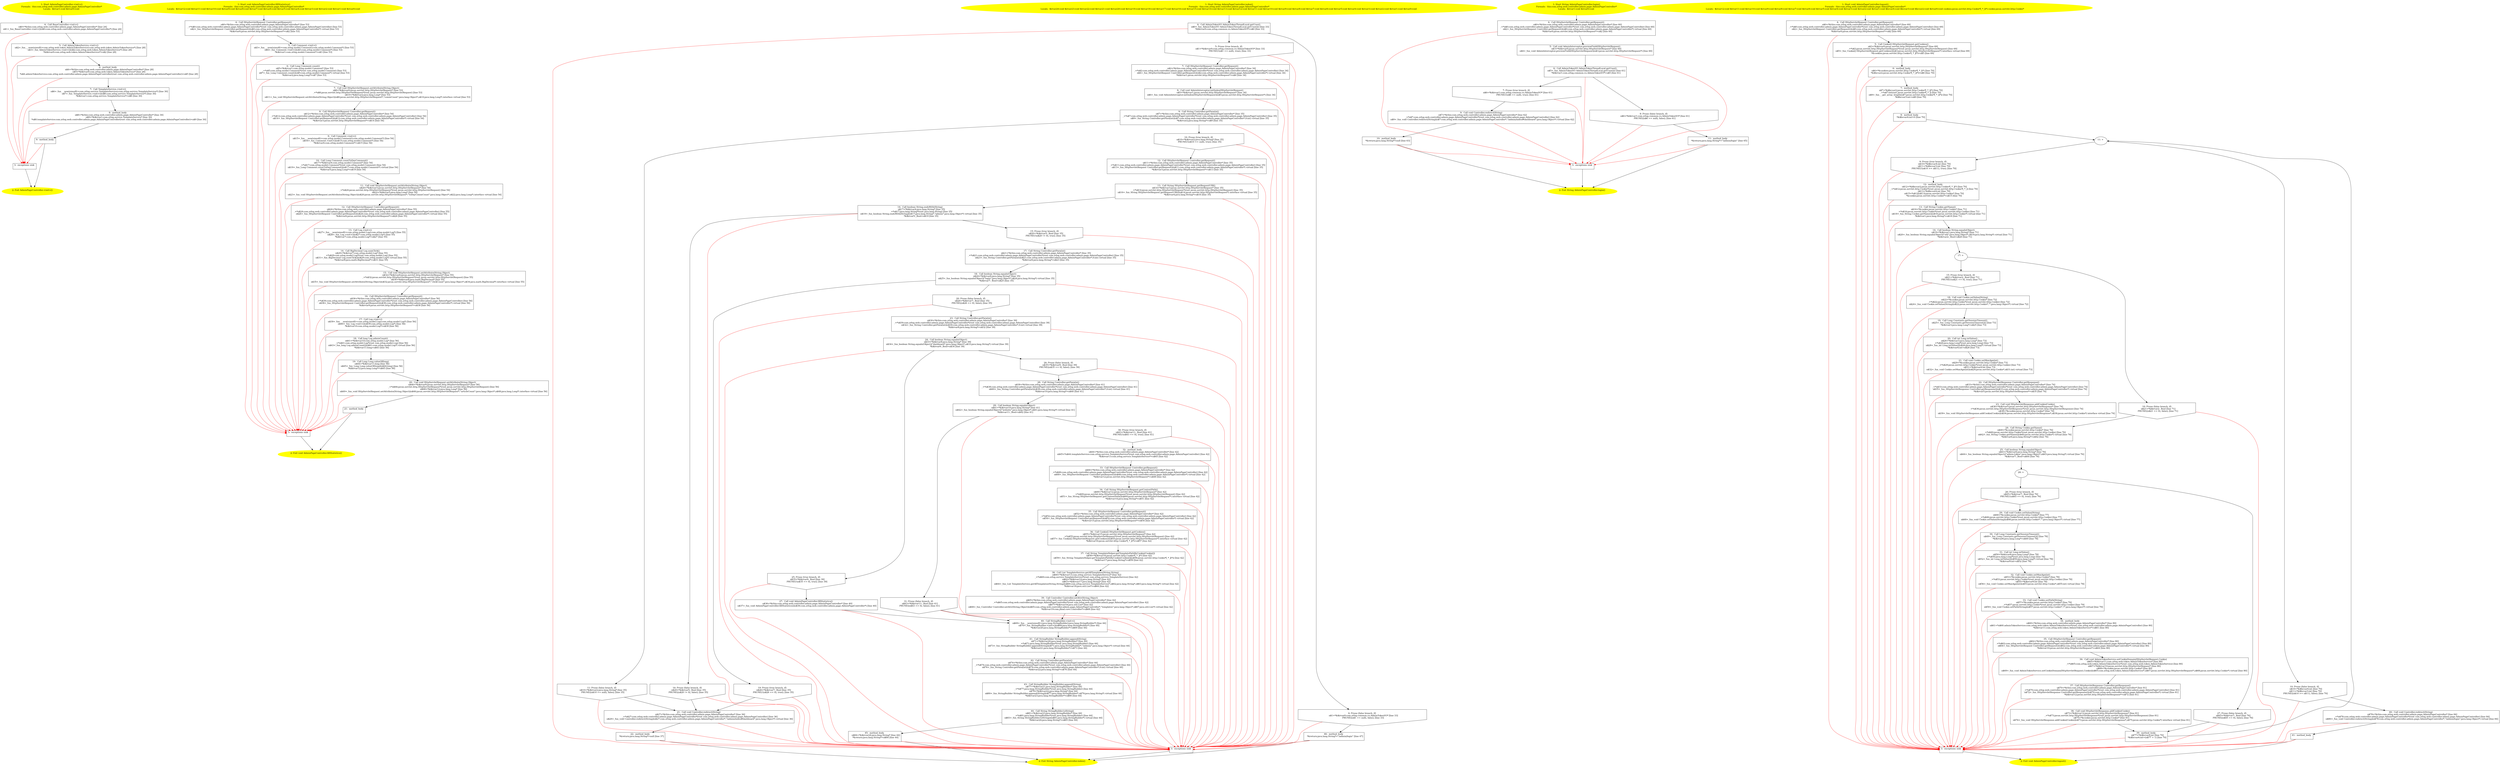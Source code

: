 /* @generated */
digraph cfg {
"com.zrlog.web.controller.admin.page.AdminPageController.<init>().b349d7d02d78db3df591a5ed5ad0118e_1" [label="1: Start AdminPageController.<init>()\nFormals:  this:com.zrlog.web.controller.admin.page.AdminPageController*\nLocals:  $irvar1:void $irvar0:void \n  " color=yellow style=filled]
	

	 "com.zrlog.web.controller.admin.page.AdminPageController.<init>().b349d7d02d78db3df591a5ed5ad0118e_1" -> "com.zrlog.web.controller.admin.page.AdminPageController.<init>().b349d7d02d78db3df591a5ed5ad0118e_4" ;
"com.zrlog.web.controller.admin.page.AdminPageController.<init>().b349d7d02d78db3df591a5ed5ad0118e_2" [label="2: Exit AdminPageController.<init>() \n  " color=yellow style=filled]
	

"com.zrlog.web.controller.admin.page.AdminPageController.<init>().b349d7d02d78db3df591a5ed5ad0118e_3" [label="3:  exceptions sink \n  " shape="box"]
	

	 "com.zrlog.web.controller.admin.page.AdminPageController.<init>().b349d7d02d78db3df591a5ed5ad0118e_3" -> "com.zrlog.web.controller.admin.page.AdminPageController.<init>().b349d7d02d78db3df591a5ed5ad0118e_2" ;
"com.zrlog.web.controller.admin.page.AdminPageController.<init>().b349d7d02d78db3df591a5ed5ad0118e_4" [label="4:  Call BaseController.<init>() \n   n$0=*&this:com.zrlog.web.controller.admin.page.AdminPageController* [line 24]\n  n$1=_fun_BaseController.<init>()(n$0:com.zrlog.web.controller.admin.page.AdminPageController*) [line 24]\n " shape="box"]
	

	 "com.zrlog.web.controller.admin.page.AdminPageController.<init>().b349d7d02d78db3df591a5ed5ad0118e_4" -> "com.zrlog.web.controller.admin.page.AdminPageController.<init>().b349d7d02d78db3df591a5ed5ad0118e_5" ;
	 "com.zrlog.web.controller.admin.page.AdminPageController.<init>().b349d7d02d78db3df591a5ed5ad0118e_4" -> "com.zrlog.web.controller.admin.page.AdminPageController.<init>().b349d7d02d78db3df591a5ed5ad0118e_3" [color="red" ];
"com.zrlog.web.controller.admin.page.AdminPageController.<init>().b349d7d02d78db3df591a5ed5ad0118e_5" [label="5:  Call AdminTokenService.<init>() \n   n$2=_fun___new(sizeof(t=com.zrlog.web.token.AdminTokenService):com.zrlog.web.token.AdminTokenService*) [line 28]\n  n$3=_fun_AdminTokenService.<init>()(n$2:com.zrlog.web.token.AdminTokenService*) [line 28]\n  *&$irvar0:com.zrlog.web.token.AdminTokenService*=n$2 [line 28]\n " shape="box"]
	

	 "com.zrlog.web.controller.admin.page.AdminPageController.<init>().b349d7d02d78db3df591a5ed5ad0118e_5" -> "com.zrlog.web.controller.admin.page.AdminPageController.<init>().b349d7d02d78db3df591a5ed5ad0118e_6" ;
	 "com.zrlog.web.controller.admin.page.AdminPageController.<init>().b349d7d02d78db3df591a5ed5ad0118e_5" -> "com.zrlog.web.controller.admin.page.AdminPageController.<init>().b349d7d02d78db3df591a5ed5ad0118e_3" [color="red" ];
"com.zrlog.web.controller.admin.page.AdminPageController.<init>().b349d7d02d78db3df591a5ed5ad0118e_6" [label="6:  method_body \n   n$4=*&this:com.zrlog.web.controller.admin.page.AdminPageController* [line 28]\n  n$5=*&$irvar0:com.zrlog.web.token.AdminTokenService* [line 28]\n  *n$4.adminTokenService:com.zrlog.web.controller.admin.page.AdminPageController(root com.zrlog.web.controller.admin.page.AdminPageController)=n$5 [line 28]\n " shape="box"]
	

	 "com.zrlog.web.controller.admin.page.AdminPageController.<init>().b349d7d02d78db3df591a5ed5ad0118e_6" -> "com.zrlog.web.controller.admin.page.AdminPageController.<init>().b349d7d02d78db3df591a5ed5ad0118e_7" ;
	 "com.zrlog.web.controller.admin.page.AdminPageController.<init>().b349d7d02d78db3df591a5ed5ad0118e_6" -> "com.zrlog.web.controller.admin.page.AdminPageController.<init>().b349d7d02d78db3df591a5ed5ad0118e_3" [color="red" ];
"com.zrlog.web.controller.admin.page.AdminPageController.<init>().b349d7d02d78db3df591a5ed5ad0118e_7" [label="7:  Call TemplateService.<init>() \n   n$6=_fun___new(sizeof(t=com.zrlog.service.TemplateService):com.zrlog.service.TemplateService*) [line 30]\n  n$7=_fun_TemplateService.<init>()(n$6:com.zrlog.service.TemplateService*) [line 30]\n  *&$irvar1:com.zrlog.service.TemplateService*=n$6 [line 30]\n " shape="box"]
	

	 "com.zrlog.web.controller.admin.page.AdminPageController.<init>().b349d7d02d78db3df591a5ed5ad0118e_7" -> "com.zrlog.web.controller.admin.page.AdminPageController.<init>().b349d7d02d78db3df591a5ed5ad0118e_8" ;
	 "com.zrlog.web.controller.admin.page.AdminPageController.<init>().b349d7d02d78db3df591a5ed5ad0118e_7" -> "com.zrlog.web.controller.admin.page.AdminPageController.<init>().b349d7d02d78db3df591a5ed5ad0118e_3" [color="red" ];
"com.zrlog.web.controller.admin.page.AdminPageController.<init>().b349d7d02d78db3df591a5ed5ad0118e_8" [label="8:  method_body \n   n$8=*&this:com.zrlog.web.controller.admin.page.AdminPageController* [line 30]\n  n$9=*&$irvar1:com.zrlog.service.TemplateService* [line 30]\n  *n$8.templateService:com.zrlog.web.controller.admin.page.AdminPageController(root com.zrlog.web.controller.admin.page.AdminPageController)=n$9 [line 30]\n " shape="box"]
	

	 "com.zrlog.web.controller.admin.page.AdminPageController.<init>().b349d7d02d78db3df591a5ed5ad0118e_8" -> "com.zrlog.web.controller.admin.page.AdminPageController.<init>().b349d7d02d78db3df591a5ed5ad0118e_9" ;
	 "com.zrlog.web.controller.admin.page.AdminPageController.<init>().b349d7d02d78db3df591a5ed5ad0118e_8" -> "com.zrlog.web.controller.admin.page.AdminPageController.<init>().b349d7d02d78db3df591a5ed5ad0118e_3" [color="red" ];
"com.zrlog.web.controller.admin.page.AdminPageController.<init>().b349d7d02d78db3df591a5ed5ad0118e_9" [label="9:  method_body \n  " shape="box"]
	

	 "com.zrlog.web.controller.admin.page.AdminPageController.<init>().b349d7d02d78db3df591a5ed5ad0118e_9" -> "com.zrlog.web.controller.admin.page.AdminPageController.<init>().b349d7d02d78db3df591a5ed5ad0118e_2" ;
	 "com.zrlog.web.controller.admin.page.AdminPageController.<init>().b349d7d02d78db3df591a5ed5ad0118e_9" -> "com.zrlog.web.controller.admin.page.AdminPageController.<init>().b349d7d02d78db3df591a5ed5ad0118e_3" [color="red" ];
"com.zrlog.web.controller.admin.page.AdminPageController.fillStatistics():void.400d502992be5410ac38248f79b05c1d_1" [label="1: Start void AdminPageController.fillStatistics()\nFormals:  this:com.zrlog.web.controller.admin.page.AdminPageController*\nLocals:  $irvar12:void $irvar11:void $irvar10:void $irvar9:void $irvar8:void $irvar7:void $irvar6:void $irvar5:void $irvar4:void $irvar3:void $irvar2:void $irvar1:void $irvar0:void \n  " color=yellow style=filled]
	

	 "com.zrlog.web.controller.admin.page.AdminPageController.fillStatistics():void.400d502992be5410ac38248f79b05c1d_1" -> "com.zrlog.web.controller.admin.page.AdminPageController.fillStatistics():void.400d502992be5410ac38248f79b05c1d_4" ;
"com.zrlog.web.controller.admin.page.AdminPageController.fillStatistics():void.400d502992be5410ac38248f79b05c1d_2" [label="2: Exit void AdminPageController.fillStatistics() \n  " color=yellow style=filled]
	

"com.zrlog.web.controller.admin.page.AdminPageController.fillStatistics():void.400d502992be5410ac38248f79b05c1d_3" [label="3:  exceptions sink \n  " shape="box"]
	

	 "com.zrlog.web.controller.admin.page.AdminPageController.fillStatistics():void.400d502992be5410ac38248f79b05c1d_3" -> "com.zrlog.web.controller.admin.page.AdminPageController.fillStatistics():void.400d502992be5410ac38248f79b05c1d_2" ;
"com.zrlog.web.controller.admin.page.AdminPageController.fillStatistics():void.400d502992be5410ac38248f79b05c1d_4" [label="4:  Call HttpServletRequest Controller.getRequest() \n   n$0=*&this:com.zrlog.web.controller.admin.page.AdminPageController* [line 53]\n  _=*n$0:com.zrlog.web.controller.admin.page.AdminPageController*(root com.zrlog.web.controller.admin.page.AdminPageController) [line 53]\n  n$2=_fun_HttpServletRequest Controller.getRequest()(n$0:com.zrlog.web.controller.admin.page.AdminPageController*) virtual [line 53]\n  *&$irvar0:javax.servlet.http.HttpServletRequest*=n$2 [line 53]\n " shape="box"]
	

	 "com.zrlog.web.controller.admin.page.AdminPageController.fillStatistics():void.400d502992be5410ac38248f79b05c1d_4" -> "com.zrlog.web.controller.admin.page.AdminPageController.fillStatistics():void.400d502992be5410ac38248f79b05c1d_5" ;
	 "com.zrlog.web.controller.admin.page.AdminPageController.fillStatistics():void.400d502992be5410ac38248f79b05c1d_4" -> "com.zrlog.web.controller.admin.page.AdminPageController.fillStatistics():void.400d502992be5410ac38248f79b05c1d_3" [color="red" ];
"com.zrlog.web.controller.admin.page.AdminPageController.fillStatistics():void.400d502992be5410ac38248f79b05c1d_5" [label="5:  Call Comment.<init>() \n   n$3=_fun___new(sizeof(t=com.zrlog.model.Comment):com.zrlog.model.Comment*) [line 53]\n  n$4=_fun_Comment.<init>()(n$3:com.zrlog.model.Comment*) [line 53]\n  *&$irvar1:com.zrlog.model.Comment*=n$3 [line 53]\n " shape="box"]
	

	 "com.zrlog.web.controller.admin.page.AdminPageController.fillStatistics():void.400d502992be5410ac38248f79b05c1d_5" -> "com.zrlog.web.controller.admin.page.AdminPageController.fillStatistics():void.400d502992be5410ac38248f79b05c1d_6" ;
	 "com.zrlog.web.controller.admin.page.AdminPageController.fillStatistics():void.400d502992be5410ac38248f79b05c1d_5" -> "com.zrlog.web.controller.admin.page.AdminPageController.fillStatistics():void.400d502992be5410ac38248f79b05c1d_3" [color="red" ];
"com.zrlog.web.controller.admin.page.AdminPageController.fillStatistics():void.400d502992be5410ac38248f79b05c1d_6" [label="6:  Call Long Comment.count() \n   n$5=*&$irvar1:com.zrlog.model.Comment* [line 53]\n  _=*n$5:com.zrlog.model.Comment*(root com.zrlog.model.Comment) [line 53]\n  n$7=_fun_Long Comment.count()(n$5:com.zrlog.model.Comment*) virtual [line 53]\n  *&$irvar2:java.lang.Long*=n$7 [line 53]\n " shape="box"]
	

	 "com.zrlog.web.controller.admin.page.AdminPageController.fillStatistics():void.400d502992be5410ac38248f79b05c1d_6" -> "com.zrlog.web.controller.admin.page.AdminPageController.fillStatistics():void.400d502992be5410ac38248f79b05c1d_7" ;
	 "com.zrlog.web.controller.admin.page.AdminPageController.fillStatistics():void.400d502992be5410ac38248f79b05c1d_6" -> "com.zrlog.web.controller.admin.page.AdminPageController.fillStatistics():void.400d502992be5410ac38248f79b05c1d_3" [color="red" ];
"com.zrlog.web.controller.admin.page.AdminPageController.fillStatistics():void.400d502992be5410ac38248f79b05c1d_7" [label="7:  Call void HttpServletRequest.setAttribute(String,Object) \n   n$8=*&$irvar0:javax.servlet.http.HttpServletRequest* [line 53]\n  _=*n$8:javax.servlet.http.HttpServletRequest*(root javax.servlet.http.HttpServletRequest) [line 53]\n  n$10=*&$irvar2:java.lang.Long* [line 53]\n  n$11=_fun_void HttpServletRequest.setAttribute(String,Object)(n$8:javax.servlet.http.HttpServletRequest*,\"commCount\":java.lang.Object*,n$10:java.lang.Long*) interface virtual [line 53]\n " shape="box"]
	

	 "com.zrlog.web.controller.admin.page.AdminPageController.fillStatistics():void.400d502992be5410ac38248f79b05c1d_7" -> "com.zrlog.web.controller.admin.page.AdminPageController.fillStatistics():void.400d502992be5410ac38248f79b05c1d_8" ;
	 "com.zrlog.web.controller.admin.page.AdminPageController.fillStatistics():void.400d502992be5410ac38248f79b05c1d_7" -> "com.zrlog.web.controller.admin.page.AdminPageController.fillStatistics():void.400d502992be5410ac38248f79b05c1d_3" [color="red" ];
"com.zrlog.web.controller.admin.page.AdminPageController.fillStatistics():void.400d502992be5410ac38248f79b05c1d_8" [label="8:  Call HttpServletRequest Controller.getRequest() \n   n$12=*&this:com.zrlog.web.controller.admin.page.AdminPageController* [line 54]\n  _=*n$12:com.zrlog.web.controller.admin.page.AdminPageController*(root com.zrlog.web.controller.admin.page.AdminPageController) [line 54]\n  n$14=_fun_HttpServletRequest Controller.getRequest()(n$12:com.zrlog.web.controller.admin.page.AdminPageController*) virtual [line 54]\n  *&$irvar3:javax.servlet.http.HttpServletRequest*=n$14 [line 54]\n " shape="box"]
	

	 "com.zrlog.web.controller.admin.page.AdminPageController.fillStatistics():void.400d502992be5410ac38248f79b05c1d_8" -> "com.zrlog.web.controller.admin.page.AdminPageController.fillStatistics():void.400d502992be5410ac38248f79b05c1d_9" ;
	 "com.zrlog.web.controller.admin.page.AdminPageController.fillStatistics():void.400d502992be5410ac38248f79b05c1d_8" -> "com.zrlog.web.controller.admin.page.AdminPageController.fillStatistics():void.400d502992be5410ac38248f79b05c1d_3" [color="red" ];
"com.zrlog.web.controller.admin.page.AdminPageController.fillStatistics():void.400d502992be5410ac38248f79b05c1d_9" [label="9:  Call Comment.<init>() \n   n$15=_fun___new(sizeof(t=com.zrlog.model.Comment):com.zrlog.model.Comment*) [line 54]\n  n$16=_fun_Comment.<init>()(n$15:com.zrlog.model.Comment*) [line 54]\n  *&$irvar4:com.zrlog.model.Comment*=n$15 [line 54]\n " shape="box"]
	

	 "com.zrlog.web.controller.admin.page.AdminPageController.fillStatistics():void.400d502992be5410ac38248f79b05c1d_9" -> "com.zrlog.web.controller.admin.page.AdminPageController.fillStatistics():void.400d502992be5410ac38248f79b05c1d_10" ;
	 "com.zrlog.web.controller.admin.page.AdminPageController.fillStatistics():void.400d502992be5410ac38248f79b05c1d_9" -> "com.zrlog.web.controller.admin.page.AdminPageController.fillStatistics():void.400d502992be5410ac38248f79b05c1d_3" [color="red" ];
"com.zrlog.web.controller.admin.page.AdminPageController.fillStatistics():void.400d502992be5410ac38248f79b05c1d_10" [label="10:  Call Long Comment.countToDayComment() \n   n$17=*&$irvar4:com.zrlog.model.Comment* [line 54]\n  _=*n$17:com.zrlog.model.Comment*(root com.zrlog.model.Comment) [line 54]\n  n$19=_fun_Long Comment.countToDayComment()(n$17:com.zrlog.model.Comment*) virtual [line 54]\n  *&$irvar5:java.lang.Long*=n$19 [line 54]\n " shape="box"]
	

	 "com.zrlog.web.controller.admin.page.AdminPageController.fillStatistics():void.400d502992be5410ac38248f79b05c1d_10" -> "com.zrlog.web.controller.admin.page.AdminPageController.fillStatistics():void.400d502992be5410ac38248f79b05c1d_11" ;
	 "com.zrlog.web.controller.admin.page.AdminPageController.fillStatistics():void.400d502992be5410ac38248f79b05c1d_10" -> "com.zrlog.web.controller.admin.page.AdminPageController.fillStatistics():void.400d502992be5410ac38248f79b05c1d_3" [color="red" ];
"com.zrlog.web.controller.admin.page.AdminPageController.fillStatistics():void.400d502992be5410ac38248f79b05c1d_11" [label="11:  Call void HttpServletRequest.setAttribute(String,Object) \n   n$20=*&$irvar3:javax.servlet.http.HttpServletRequest* [line 54]\n  _=*n$20:javax.servlet.http.HttpServletRequest*(root javax.servlet.http.HttpServletRequest) [line 54]\n  n$22=*&$irvar5:java.lang.Long* [line 54]\n  n$23=_fun_void HttpServletRequest.setAttribute(String,Object)(n$20:javax.servlet.http.HttpServletRequest*,\"toDayCommCount\":java.lang.Object*,n$22:java.lang.Long*) interface virtual [line 54]\n " shape="box"]
	

	 "com.zrlog.web.controller.admin.page.AdminPageController.fillStatistics():void.400d502992be5410ac38248f79b05c1d_11" -> "com.zrlog.web.controller.admin.page.AdminPageController.fillStatistics():void.400d502992be5410ac38248f79b05c1d_12" ;
	 "com.zrlog.web.controller.admin.page.AdminPageController.fillStatistics():void.400d502992be5410ac38248f79b05c1d_11" -> "com.zrlog.web.controller.admin.page.AdminPageController.fillStatistics():void.400d502992be5410ac38248f79b05c1d_3" [color="red" ];
"com.zrlog.web.controller.admin.page.AdminPageController.fillStatistics():void.400d502992be5410ac38248f79b05c1d_12" [label="12:  Call HttpServletRequest Controller.getRequest() \n   n$24=*&this:com.zrlog.web.controller.admin.page.AdminPageController* [line 55]\n  _=*n$24:com.zrlog.web.controller.admin.page.AdminPageController*(root com.zrlog.web.controller.admin.page.AdminPageController) [line 55]\n  n$26=_fun_HttpServletRequest Controller.getRequest()(n$24:com.zrlog.web.controller.admin.page.AdminPageController*) virtual [line 55]\n  *&$irvar6:javax.servlet.http.HttpServletRequest*=n$26 [line 55]\n " shape="box"]
	

	 "com.zrlog.web.controller.admin.page.AdminPageController.fillStatistics():void.400d502992be5410ac38248f79b05c1d_12" -> "com.zrlog.web.controller.admin.page.AdminPageController.fillStatistics():void.400d502992be5410ac38248f79b05c1d_13" ;
	 "com.zrlog.web.controller.admin.page.AdminPageController.fillStatistics():void.400d502992be5410ac38248f79b05c1d_12" -> "com.zrlog.web.controller.admin.page.AdminPageController.fillStatistics():void.400d502992be5410ac38248f79b05c1d_3" [color="red" ];
"com.zrlog.web.controller.admin.page.AdminPageController.fillStatistics():void.400d502992be5410ac38248f79b05c1d_13" [label="13:  Call Log.<init>() \n   n$27=_fun___new(sizeof(t=com.zrlog.model.Log):com.zrlog.model.Log*) [line 55]\n  n$28=_fun_Log.<init>()(n$27:com.zrlog.model.Log*) [line 55]\n  *&$irvar7:com.zrlog.model.Log*=n$27 [line 55]\n " shape="box"]
	

	 "com.zrlog.web.controller.admin.page.AdminPageController.fillStatistics():void.400d502992be5410ac38248f79b05c1d_13" -> "com.zrlog.web.controller.admin.page.AdminPageController.fillStatistics():void.400d502992be5410ac38248f79b05c1d_14" ;
	 "com.zrlog.web.controller.admin.page.AdminPageController.fillStatistics():void.400d502992be5410ac38248f79b05c1d_13" -> "com.zrlog.web.controller.admin.page.AdminPageController.fillStatistics():void.400d502992be5410ac38248f79b05c1d_3" [color="red" ];
"com.zrlog.web.controller.admin.page.AdminPageController.fillStatistics():void.400d502992be5410ac38248f79b05c1d_14" [label="14:  Call BigDecimal Log.sumClick() \n   n$29=*&$irvar7:com.zrlog.model.Log* [line 55]\n  _=*n$29:com.zrlog.model.Log*(root com.zrlog.model.Log) [line 55]\n  n$31=_fun_BigDecimal Log.sumClick()(n$29:com.zrlog.model.Log*) virtual [line 55]\n  *&$irvar8:java.math.BigDecimal*=n$31 [line 55]\n " shape="box"]
	

	 "com.zrlog.web.controller.admin.page.AdminPageController.fillStatistics():void.400d502992be5410ac38248f79b05c1d_14" -> "com.zrlog.web.controller.admin.page.AdminPageController.fillStatistics():void.400d502992be5410ac38248f79b05c1d_15" ;
	 "com.zrlog.web.controller.admin.page.AdminPageController.fillStatistics():void.400d502992be5410ac38248f79b05c1d_14" -> "com.zrlog.web.controller.admin.page.AdminPageController.fillStatistics():void.400d502992be5410ac38248f79b05c1d_3" [color="red" ];
"com.zrlog.web.controller.admin.page.AdminPageController.fillStatistics():void.400d502992be5410ac38248f79b05c1d_15" [label="15:  Call void HttpServletRequest.setAttribute(String,Object) \n   n$32=*&$irvar6:javax.servlet.http.HttpServletRequest* [line 55]\n  _=*n$32:javax.servlet.http.HttpServletRequest*(root javax.servlet.http.HttpServletRequest) [line 55]\n  n$34=*&$irvar8:java.math.BigDecimal* [line 55]\n  n$35=_fun_void HttpServletRequest.setAttribute(String,Object)(n$32:javax.servlet.http.HttpServletRequest*,\"clickCount\":java.lang.Object*,n$34:java.math.BigDecimal*) interface virtual [line 55]\n " shape="box"]
	

	 "com.zrlog.web.controller.admin.page.AdminPageController.fillStatistics():void.400d502992be5410ac38248f79b05c1d_15" -> "com.zrlog.web.controller.admin.page.AdminPageController.fillStatistics():void.400d502992be5410ac38248f79b05c1d_16" ;
	 "com.zrlog.web.controller.admin.page.AdminPageController.fillStatistics():void.400d502992be5410ac38248f79b05c1d_15" -> "com.zrlog.web.controller.admin.page.AdminPageController.fillStatistics():void.400d502992be5410ac38248f79b05c1d_3" [color="red" ];
"com.zrlog.web.controller.admin.page.AdminPageController.fillStatistics():void.400d502992be5410ac38248f79b05c1d_16" [label="16:  Call HttpServletRequest Controller.getRequest() \n   n$36=*&this:com.zrlog.web.controller.admin.page.AdminPageController* [line 56]\n  _=*n$36:com.zrlog.web.controller.admin.page.AdminPageController*(root com.zrlog.web.controller.admin.page.AdminPageController) [line 56]\n  n$38=_fun_HttpServletRequest Controller.getRequest()(n$36:com.zrlog.web.controller.admin.page.AdminPageController*) virtual [line 56]\n  *&$irvar9:javax.servlet.http.HttpServletRequest*=n$38 [line 56]\n " shape="box"]
	

	 "com.zrlog.web.controller.admin.page.AdminPageController.fillStatistics():void.400d502992be5410ac38248f79b05c1d_16" -> "com.zrlog.web.controller.admin.page.AdminPageController.fillStatistics():void.400d502992be5410ac38248f79b05c1d_17" ;
	 "com.zrlog.web.controller.admin.page.AdminPageController.fillStatistics():void.400d502992be5410ac38248f79b05c1d_16" -> "com.zrlog.web.controller.admin.page.AdminPageController.fillStatistics():void.400d502992be5410ac38248f79b05c1d_3" [color="red" ];
"com.zrlog.web.controller.admin.page.AdminPageController.fillStatistics():void.400d502992be5410ac38248f79b05c1d_17" [label="17:  Call Log.<init>() \n   n$39=_fun___new(sizeof(t=com.zrlog.model.Log):com.zrlog.model.Log*) [line 56]\n  n$40=_fun_Log.<init>()(n$39:com.zrlog.model.Log*) [line 56]\n  *&$irvar10:com.zrlog.model.Log*=n$39 [line 56]\n " shape="box"]
	

	 "com.zrlog.web.controller.admin.page.AdminPageController.fillStatistics():void.400d502992be5410ac38248f79b05c1d_17" -> "com.zrlog.web.controller.admin.page.AdminPageController.fillStatistics():void.400d502992be5410ac38248f79b05c1d_18" ;
	 "com.zrlog.web.controller.admin.page.AdminPageController.fillStatistics():void.400d502992be5410ac38248f79b05c1d_17" -> "com.zrlog.web.controller.admin.page.AdminPageController.fillStatistics():void.400d502992be5410ac38248f79b05c1d_3" [color="red" ];
"com.zrlog.web.controller.admin.page.AdminPageController.fillStatistics():void.400d502992be5410ac38248f79b05c1d_18" [label="18:  Call long Log.adminCount() \n   n$41=*&$irvar10:com.zrlog.model.Log* [line 56]\n  _=*n$41:com.zrlog.model.Log*(root com.zrlog.model.Log) [line 56]\n  n$43=_fun_long Log.adminCount()(n$41:com.zrlog.model.Log*) virtual [line 56]\n  *&$irvar11:long=n$43 [line 56]\n " shape="box"]
	

	 "com.zrlog.web.controller.admin.page.AdminPageController.fillStatistics():void.400d502992be5410ac38248f79b05c1d_18" -> "com.zrlog.web.controller.admin.page.AdminPageController.fillStatistics():void.400d502992be5410ac38248f79b05c1d_19" ;
	 "com.zrlog.web.controller.admin.page.AdminPageController.fillStatistics():void.400d502992be5410ac38248f79b05c1d_18" -> "com.zrlog.web.controller.admin.page.AdminPageController.fillStatistics():void.400d502992be5410ac38248f79b05c1d_3" [color="red" ];
"com.zrlog.web.controller.admin.page.AdminPageController.fillStatistics():void.400d502992be5410ac38248f79b05c1d_19" [label="19:  Call Long Long.valueOf(long) \n   n$44=*&$irvar11:long [line 56]\n  n$45=_fun_Long Long.valueOf(long)(n$44:long) [line 56]\n  *&$irvar12:java.lang.Long*=n$45 [line 56]\n " shape="box"]
	

	 "com.zrlog.web.controller.admin.page.AdminPageController.fillStatistics():void.400d502992be5410ac38248f79b05c1d_19" -> "com.zrlog.web.controller.admin.page.AdminPageController.fillStatistics():void.400d502992be5410ac38248f79b05c1d_20" ;
	 "com.zrlog.web.controller.admin.page.AdminPageController.fillStatistics():void.400d502992be5410ac38248f79b05c1d_19" -> "com.zrlog.web.controller.admin.page.AdminPageController.fillStatistics():void.400d502992be5410ac38248f79b05c1d_3" [color="red" ];
"com.zrlog.web.controller.admin.page.AdminPageController.fillStatistics():void.400d502992be5410ac38248f79b05c1d_20" [label="20:  Call void HttpServletRequest.setAttribute(String,Object) \n   n$46=*&$irvar9:javax.servlet.http.HttpServletRequest* [line 56]\n  _=*n$46:javax.servlet.http.HttpServletRequest*(root javax.servlet.http.HttpServletRequest) [line 56]\n  n$48=*&$irvar12:java.lang.Long* [line 56]\n  n$49=_fun_void HttpServletRequest.setAttribute(String,Object)(n$46:javax.servlet.http.HttpServletRequest*,\"articleCount\":java.lang.Object*,n$48:java.lang.Long*) interface virtual [line 56]\n " shape="box"]
	

	 "com.zrlog.web.controller.admin.page.AdminPageController.fillStatistics():void.400d502992be5410ac38248f79b05c1d_20" -> "com.zrlog.web.controller.admin.page.AdminPageController.fillStatistics():void.400d502992be5410ac38248f79b05c1d_21" ;
	 "com.zrlog.web.controller.admin.page.AdminPageController.fillStatistics():void.400d502992be5410ac38248f79b05c1d_20" -> "com.zrlog.web.controller.admin.page.AdminPageController.fillStatistics():void.400d502992be5410ac38248f79b05c1d_3" [color="red" ];
"com.zrlog.web.controller.admin.page.AdminPageController.fillStatistics():void.400d502992be5410ac38248f79b05c1d_21" [label="21:  method_body \n  " shape="box"]
	

	 "com.zrlog.web.controller.admin.page.AdminPageController.fillStatistics():void.400d502992be5410ac38248f79b05c1d_21" -> "com.zrlog.web.controller.admin.page.AdminPageController.fillStatistics():void.400d502992be5410ac38248f79b05c1d_2" ;
	 "com.zrlog.web.controller.admin.page.AdminPageController.fillStatistics():void.400d502992be5410ac38248f79b05c1d_21" -> "com.zrlog.web.controller.admin.page.AdminPageController.fillStatistics():void.400d502992be5410ac38248f79b05c1d_3" [color="red" ];
"com.zrlog.web.controller.admin.page.AdminPageController.index():java.lang.String.9de1c627a468365993b5386533f5e826_1" [label="1: Start String AdminPageController.index()\nFormals:  this:com.zrlog.web.controller.admin.page.AdminPageController*\nLocals:  $irvar24:void $irvar23:void $irvar22:void $irvar21:void $irvar20:void $irvar19:void $irvar18:void $irvar17:void $irvar16:void $irvar15:void $irvar14:void $irvar13:void $irvar12:void $irvar11:void $irvar10:void $irvar9:void $irvar8:void $irvar7:void $irvar6:void $irvar5:void $irvar4:void $irvar3:void $irvar2:void $irvar1:void $irvar0:void \n  " color=yellow style=filled]
	

	 "com.zrlog.web.controller.admin.page.AdminPageController.index():java.lang.String.9de1c627a468365993b5386533f5e826_1" -> "com.zrlog.web.controller.admin.page.AdminPageController.index():java.lang.String.9de1c627a468365993b5386533f5e826_4" ;
"com.zrlog.web.controller.admin.page.AdminPageController.index():java.lang.String.9de1c627a468365993b5386533f5e826_2" [label="2: Exit String AdminPageController.index() \n  " color=yellow style=filled]
	

"com.zrlog.web.controller.admin.page.AdminPageController.index():java.lang.String.9de1c627a468365993b5386533f5e826_3" [label="3:  exceptions sink \n  " shape="box"]
	

	 "com.zrlog.web.controller.admin.page.AdminPageController.index():java.lang.String.9de1c627a468365993b5386533f5e826_3" -> "com.zrlog.web.controller.admin.page.AdminPageController.index():java.lang.String.9de1c627a468365993b5386533f5e826_2" ;
"com.zrlog.web.controller.admin.page.AdminPageController.index():java.lang.String.9de1c627a468365993b5386533f5e826_4" [label="4:  Call AdminTokenVO AdminTokenThreadLocal.getUser() \n   n$0=_fun_AdminTokenVO AdminTokenThreadLocal.getUser()() [line 33]\n  *&$irvar0:com.zrlog.common.vo.AdminTokenVO*=n$0 [line 33]\n " shape="box"]
	

	 "com.zrlog.web.controller.admin.page.AdminPageController.index():java.lang.String.9de1c627a468365993b5386533f5e826_4" -> "com.zrlog.web.controller.admin.page.AdminPageController.index():java.lang.String.9de1c627a468365993b5386533f5e826_5" ;
	 "com.zrlog.web.controller.admin.page.AdminPageController.index():java.lang.String.9de1c627a468365993b5386533f5e826_4" -> "com.zrlog.web.controller.admin.page.AdminPageController.index():java.lang.String.9de1c627a468365993b5386533f5e826_6" ;
	 "com.zrlog.web.controller.admin.page.AdminPageController.index():java.lang.String.9de1c627a468365993b5386533f5e826_4" -> "com.zrlog.web.controller.admin.page.AdminPageController.index():java.lang.String.9de1c627a468365993b5386533f5e826_3" [color="red" ];
"com.zrlog.web.controller.admin.page.AdminPageController.index():java.lang.String.9de1c627a468365993b5386533f5e826_5" [label="5: Prune (true branch, if) \n   n$1=*&$irvar0:com.zrlog.common.vo.AdminTokenVO* [line 33]\n  PRUNE(!(n$1 == null), true); [line 33]\n " shape="invhouse"]
	

	 "com.zrlog.web.controller.admin.page.AdminPageController.index():java.lang.String.9de1c627a468365993b5386533f5e826_5" -> "com.zrlog.web.controller.admin.page.AdminPageController.index():java.lang.String.9de1c627a468365993b5386533f5e826_7" ;
	 "com.zrlog.web.controller.admin.page.AdminPageController.index():java.lang.String.9de1c627a468365993b5386533f5e826_5" -> "com.zrlog.web.controller.admin.page.AdminPageController.index():java.lang.String.9de1c627a468365993b5386533f5e826_3" [color="red" ];
"com.zrlog.web.controller.admin.page.AdminPageController.index():java.lang.String.9de1c627a468365993b5386533f5e826_6" [label="6: Prune (false branch, if) \n   n$1=*&$irvar0:com.zrlog.common.vo.AdminTokenVO* [line 33]\n  PRUNE((n$1 == null), false); [line 33]\n " shape="invhouse"]
	

	 "com.zrlog.web.controller.admin.page.AdminPageController.index():java.lang.String.9de1c627a468365993b5386533f5e826_6" -> "com.zrlog.web.controller.admin.page.AdminPageController.index():java.lang.String.9de1c627a468365993b5386533f5e826_46" ;
	 "com.zrlog.web.controller.admin.page.AdminPageController.index():java.lang.String.9de1c627a468365993b5386533f5e826_6" -> "com.zrlog.web.controller.admin.page.AdminPageController.index():java.lang.String.9de1c627a468365993b5386533f5e826_3" [color="red" ];
"com.zrlog.web.controller.admin.page.AdminPageController.index():java.lang.String.9de1c627a468365993b5386533f5e826_7" [label="7:  Call HttpServletRequest Controller.getRequest() \n   n$2=*&this:com.zrlog.web.controller.admin.page.AdminPageController* [line 34]\n  _=*n$2:com.zrlog.web.controller.admin.page.AdminPageController*(root com.zrlog.web.controller.admin.page.AdminPageController) [line 34]\n  n$4=_fun_HttpServletRequest Controller.getRequest()(n$2:com.zrlog.web.controller.admin.page.AdminPageController*) virtual [line 34]\n  *&$irvar1:javax.servlet.http.HttpServletRequest*=n$4 [line 34]\n " shape="box"]
	

	 "com.zrlog.web.controller.admin.page.AdminPageController.index():java.lang.String.9de1c627a468365993b5386533f5e826_7" -> "com.zrlog.web.controller.admin.page.AdminPageController.index():java.lang.String.9de1c627a468365993b5386533f5e826_8" ;
	 "com.zrlog.web.controller.admin.page.AdminPageController.index():java.lang.String.9de1c627a468365993b5386533f5e826_7" -> "com.zrlog.web.controller.admin.page.AdminPageController.index():java.lang.String.9de1c627a468365993b5386533f5e826_3" [color="red" ];
"com.zrlog.web.controller.admin.page.AdminPageController.index():java.lang.String.9de1c627a468365993b5386533f5e826_8" [label="8:  Call void AdminInterceptor.initIndex(HttpServletRequest) \n   n$5=*&$irvar1:javax.servlet.http.HttpServletRequest* [line 34]\n  n$6=_fun_void AdminInterceptor.initIndex(HttpServletRequest)(n$5:javax.servlet.http.HttpServletRequest*) [line 34]\n " shape="box"]
	

	 "com.zrlog.web.controller.admin.page.AdminPageController.index():java.lang.String.9de1c627a468365993b5386533f5e826_8" -> "com.zrlog.web.controller.admin.page.AdminPageController.index():java.lang.String.9de1c627a468365993b5386533f5e826_9" ;
	 "com.zrlog.web.controller.admin.page.AdminPageController.index():java.lang.String.9de1c627a468365993b5386533f5e826_8" -> "com.zrlog.web.controller.admin.page.AdminPageController.index():java.lang.String.9de1c627a468365993b5386533f5e826_3" [color="red" ];
"com.zrlog.web.controller.admin.page.AdminPageController.index():java.lang.String.9de1c627a468365993b5386533f5e826_9" [label="9:  Call String Controller.getPara(int) \n   n$7=*&this:com.zrlog.web.controller.admin.page.AdminPageController* [line 35]\n  _=*n$7:com.zrlog.web.controller.admin.page.AdminPageController*(root com.zrlog.web.controller.admin.page.AdminPageController) [line 35]\n  n$9=_fun_String Controller.getPara(int)(n$7:com.zrlog.web.controller.admin.page.AdminPageController*,0:int) virtual [line 35]\n  *&$irvar2:java.lang.String*=n$9 [line 35]\n " shape="box"]
	

	 "com.zrlog.web.controller.admin.page.AdminPageController.index():java.lang.String.9de1c627a468365993b5386533f5e826_9" -> "com.zrlog.web.controller.admin.page.AdminPageController.index():java.lang.String.9de1c627a468365993b5386533f5e826_10" ;
	 "com.zrlog.web.controller.admin.page.AdminPageController.index():java.lang.String.9de1c627a468365993b5386533f5e826_9" -> "com.zrlog.web.controller.admin.page.AdminPageController.index():java.lang.String.9de1c627a468365993b5386533f5e826_11" ;
	 "com.zrlog.web.controller.admin.page.AdminPageController.index():java.lang.String.9de1c627a468365993b5386533f5e826_9" -> "com.zrlog.web.controller.admin.page.AdminPageController.index():java.lang.String.9de1c627a468365993b5386533f5e826_3" [color="red" ];
"com.zrlog.web.controller.admin.page.AdminPageController.index():java.lang.String.9de1c627a468365993b5386533f5e826_10" [label="10: Prune (true branch, if) \n   n$10=*&$irvar2:java.lang.String* [line 35]\n  PRUNE(!(n$10 == null), true); [line 35]\n " shape="invhouse"]
	

	 "com.zrlog.web.controller.admin.page.AdminPageController.index():java.lang.String.9de1c627a468365993b5386533f5e826_10" -> "com.zrlog.web.controller.admin.page.AdminPageController.index():java.lang.String.9de1c627a468365993b5386533f5e826_12" ;
	 "com.zrlog.web.controller.admin.page.AdminPageController.index():java.lang.String.9de1c627a468365993b5386533f5e826_10" -> "com.zrlog.web.controller.admin.page.AdminPageController.index():java.lang.String.9de1c627a468365993b5386533f5e826_3" [color="red" ];
"com.zrlog.web.controller.admin.page.AdminPageController.index():java.lang.String.9de1c627a468365993b5386533f5e826_11" [label="11: Prune (false branch, if) \n   n$10=*&$irvar2:java.lang.String* [line 35]\n  PRUNE((n$10 == null), false); [line 35]\n " shape="invhouse"]
	

	 "com.zrlog.web.controller.admin.page.AdminPageController.index():java.lang.String.9de1c627a468365993b5386533f5e826_11" -> "com.zrlog.web.controller.admin.page.AdminPageController.index():java.lang.String.9de1c627a468365993b5386533f5e826_21" ;
	 "com.zrlog.web.controller.admin.page.AdminPageController.index():java.lang.String.9de1c627a468365993b5386533f5e826_11" -> "com.zrlog.web.controller.admin.page.AdminPageController.index():java.lang.String.9de1c627a468365993b5386533f5e826_3" [color="red" ];
"com.zrlog.web.controller.admin.page.AdminPageController.index():java.lang.String.9de1c627a468365993b5386533f5e826_12" [label="12:  Call HttpServletRequest Controller.getRequest() \n   n$11=*&this:com.zrlog.web.controller.admin.page.AdminPageController* [line 35]\n  _=*n$11:com.zrlog.web.controller.admin.page.AdminPageController*(root com.zrlog.web.controller.admin.page.AdminPageController) [line 35]\n  n$13=_fun_HttpServletRequest Controller.getRequest()(n$11:com.zrlog.web.controller.admin.page.AdminPageController*) virtual [line 35]\n  *&$irvar3:javax.servlet.http.HttpServletRequest*=n$13 [line 35]\n " shape="box"]
	

	 "com.zrlog.web.controller.admin.page.AdminPageController.index():java.lang.String.9de1c627a468365993b5386533f5e826_12" -> "com.zrlog.web.controller.admin.page.AdminPageController.index():java.lang.String.9de1c627a468365993b5386533f5e826_13" ;
	 "com.zrlog.web.controller.admin.page.AdminPageController.index():java.lang.String.9de1c627a468365993b5386533f5e826_12" -> "com.zrlog.web.controller.admin.page.AdminPageController.index():java.lang.String.9de1c627a468365993b5386533f5e826_3" [color="red" ];
"com.zrlog.web.controller.admin.page.AdminPageController.index():java.lang.String.9de1c627a468365993b5386533f5e826_13" [label="13:  Call String HttpServletRequest.getRequestURI() \n   n$14=*&$irvar3:javax.servlet.http.HttpServletRequest* [line 35]\n  _=*n$14:javax.servlet.http.HttpServletRequest*(root javax.servlet.http.HttpServletRequest) [line 35]\n  n$16=_fun_String HttpServletRequest.getRequestURI()(n$14:javax.servlet.http.HttpServletRequest*) interface virtual [line 35]\n  *&$irvar4:java.lang.String*=n$16 [line 35]\n " shape="box"]
	

	 "com.zrlog.web.controller.admin.page.AdminPageController.index():java.lang.String.9de1c627a468365993b5386533f5e826_13" -> "com.zrlog.web.controller.admin.page.AdminPageController.index():java.lang.String.9de1c627a468365993b5386533f5e826_14" ;
	 "com.zrlog.web.controller.admin.page.AdminPageController.index():java.lang.String.9de1c627a468365993b5386533f5e826_13" -> "com.zrlog.web.controller.admin.page.AdminPageController.index():java.lang.String.9de1c627a468365993b5386533f5e826_3" [color="red" ];
"com.zrlog.web.controller.admin.page.AdminPageController.index():java.lang.String.9de1c627a468365993b5386533f5e826_14" [label="14:  Call boolean String.endsWith(String) \n   n$17=*&$irvar4:java.lang.String* [line 35]\n  _=*n$17:java.lang.String*(root java.lang.String) [line 35]\n  n$19=_fun_boolean String.endsWith(String)(n$17:java.lang.String*,\"admin/\":java.lang.Object*) virtual [line 35]\n  *&$irvar5:_Bool=n$19 [line 35]\n " shape="box"]
	

	 "com.zrlog.web.controller.admin.page.AdminPageController.index():java.lang.String.9de1c627a468365993b5386533f5e826_14" -> "com.zrlog.web.controller.admin.page.AdminPageController.index():java.lang.String.9de1c627a468365993b5386533f5e826_15" ;
	 "com.zrlog.web.controller.admin.page.AdminPageController.index():java.lang.String.9de1c627a468365993b5386533f5e826_14" -> "com.zrlog.web.controller.admin.page.AdminPageController.index():java.lang.String.9de1c627a468365993b5386533f5e826_16" ;
	 "com.zrlog.web.controller.admin.page.AdminPageController.index():java.lang.String.9de1c627a468365993b5386533f5e826_14" -> "com.zrlog.web.controller.admin.page.AdminPageController.index():java.lang.String.9de1c627a468365993b5386533f5e826_3" [color="red" ];
"com.zrlog.web.controller.admin.page.AdminPageController.index():java.lang.String.9de1c627a468365993b5386533f5e826_15" [label="15: Prune (true branch, if) \n   n$20=*&$irvar5:_Bool [line 35]\n  PRUNE(!(n$20 != 0), true); [line 35]\n " shape="invhouse"]
	

	 "com.zrlog.web.controller.admin.page.AdminPageController.index():java.lang.String.9de1c627a468365993b5386533f5e826_15" -> "com.zrlog.web.controller.admin.page.AdminPageController.index():java.lang.String.9de1c627a468365993b5386533f5e826_17" ;
	 "com.zrlog.web.controller.admin.page.AdminPageController.index():java.lang.String.9de1c627a468365993b5386533f5e826_15" -> "com.zrlog.web.controller.admin.page.AdminPageController.index():java.lang.String.9de1c627a468365993b5386533f5e826_3" [color="red" ];
"com.zrlog.web.controller.admin.page.AdminPageController.index():java.lang.String.9de1c627a468365993b5386533f5e826_16" [label="16: Prune (false branch, if) \n   n$20=*&$irvar5:_Bool [line 35]\n  PRUNE((n$20 != 0), false); [line 35]\n " shape="invhouse"]
	

	 "com.zrlog.web.controller.admin.page.AdminPageController.index():java.lang.String.9de1c627a468365993b5386533f5e826_16" -> "com.zrlog.web.controller.admin.page.AdminPageController.index():java.lang.String.9de1c627a468365993b5386533f5e826_21" ;
	 "com.zrlog.web.controller.admin.page.AdminPageController.index():java.lang.String.9de1c627a468365993b5386533f5e826_16" -> "com.zrlog.web.controller.admin.page.AdminPageController.index():java.lang.String.9de1c627a468365993b5386533f5e826_3" [color="red" ];
"com.zrlog.web.controller.admin.page.AdminPageController.index():java.lang.String.9de1c627a468365993b5386533f5e826_17" [label="17:  Call String Controller.getPara(int) \n   n$21=*&this:com.zrlog.web.controller.admin.page.AdminPageController* [line 35]\n  _=*n$21:com.zrlog.web.controller.admin.page.AdminPageController*(root com.zrlog.web.controller.admin.page.AdminPageController) [line 35]\n  n$23=_fun_String Controller.getPara(int)(n$21:com.zrlog.web.controller.admin.page.AdminPageController*,0:int) virtual [line 35]\n  *&$irvar6:java.lang.String*=n$23 [line 35]\n " shape="box"]
	

	 "com.zrlog.web.controller.admin.page.AdminPageController.index():java.lang.String.9de1c627a468365993b5386533f5e826_17" -> "com.zrlog.web.controller.admin.page.AdminPageController.index():java.lang.String.9de1c627a468365993b5386533f5e826_18" ;
	 "com.zrlog.web.controller.admin.page.AdminPageController.index():java.lang.String.9de1c627a468365993b5386533f5e826_17" -> "com.zrlog.web.controller.admin.page.AdminPageController.index():java.lang.String.9de1c627a468365993b5386533f5e826_3" [color="red" ];
"com.zrlog.web.controller.admin.page.AdminPageController.index():java.lang.String.9de1c627a468365993b5386533f5e826_18" [label="18:  Call boolean String.equals(Object) \n   n$24=*&$irvar6:java.lang.String* [line 35]\n  n$25=_fun_boolean String.equals(Object)(\"login\":java.lang.Object*,n$24:java.lang.String*) virtual [line 35]\n  *&$irvar7:_Bool=n$25 [line 35]\n " shape="box"]
	

	 "com.zrlog.web.controller.admin.page.AdminPageController.index():java.lang.String.9de1c627a468365993b5386533f5e826_18" -> "com.zrlog.web.controller.admin.page.AdminPageController.index():java.lang.String.9de1c627a468365993b5386533f5e826_19" ;
	 "com.zrlog.web.controller.admin.page.AdminPageController.index():java.lang.String.9de1c627a468365993b5386533f5e826_18" -> "com.zrlog.web.controller.admin.page.AdminPageController.index():java.lang.String.9de1c627a468365993b5386533f5e826_20" ;
	 "com.zrlog.web.controller.admin.page.AdminPageController.index():java.lang.String.9de1c627a468365993b5386533f5e826_18" -> "com.zrlog.web.controller.admin.page.AdminPageController.index():java.lang.String.9de1c627a468365993b5386533f5e826_3" [color="red" ];
"com.zrlog.web.controller.admin.page.AdminPageController.index():java.lang.String.9de1c627a468365993b5386533f5e826_19" [label="19: Prune (true branch, if) \n   n$26=*&$irvar7:_Bool [line 35]\n  PRUNE(!(n$26 == 0), true); [line 35]\n " shape="invhouse"]
	

	 "com.zrlog.web.controller.admin.page.AdminPageController.index():java.lang.String.9de1c627a468365993b5386533f5e826_19" -> "com.zrlog.web.controller.admin.page.AdminPageController.index():java.lang.String.9de1c627a468365993b5386533f5e826_21" ;
	 "com.zrlog.web.controller.admin.page.AdminPageController.index():java.lang.String.9de1c627a468365993b5386533f5e826_19" -> "com.zrlog.web.controller.admin.page.AdminPageController.index():java.lang.String.9de1c627a468365993b5386533f5e826_3" [color="red" ];
"com.zrlog.web.controller.admin.page.AdminPageController.index():java.lang.String.9de1c627a468365993b5386533f5e826_20" [label="20: Prune (false branch, if) \n   n$26=*&$irvar7:_Bool [line 35]\n  PRUNE((n$26 == 0), false); [line 35]\n " shape="invhouse"]
	

	 "com.zrlog.web.controller.admin.page.AdminPageController.index():java.lang.String.9de1c627a468365993b5386533f5e826_20" -> "com.zrlog.web.controller.admin.page.AdminPageController.index():java.lang.String.9de1c627a468365993b5386533f5e826_23" ;
	 "com.zrlog.web.controller.admin.page.AdminPageController.index():java.lang.String.9de1c627a468365993b5386533f5e826_20" -> "com.zrlog.web.controller.admin.page.AdminPageController.index():java.lang.String.9de1c627a468365993b5386533f5e826_3" [color="red" ];
"com.zrlog.web.controller.admin.page.AdminPageController.index():java.lang.String.9de1c627a468365993b5386533f5e826_21" [label="21:  Call void Controller.redirect(String) \n   n$27=*&this:com.zrlog.web.controller.admin.page.AdminPageController* [line 36]\n  _=*n$27:com.zrlog.web.controller.admin.page.AdminPageController*(root com.zrlog.web.controller.admin.page.AdminPageController) [line 36]\n  n$29=_fun_void Controller.redirect(String)(n$27:com.zrlog.web.controller.admin.page.AdminPageController*,\"/admin/index#dashboard\":java.lang.Object*) virtual [line 36]\n " shape="box"]
	

	 "com.zrlog.web.controller.admin.page.AdminPageController.index():java.lang.String.9de1c627a468365993b5386533f5e826_21" -> "com.zrlog.web.controller.admin.page.AdminPageController.index():java.lang.String.9de1c627a468365993b5386533f5e826_22" ;
	 "com.zrlog.web.controller.admin.page.AdminPageController.index():java.lang.String.9de1c627a468365993b5386533f5e826_21" -> "com.zrlog.web.controller.admin.page.AdminPageController.index():java.lang.String.9de1c627a468365993b5386533f5e826_3" [color="red" ];
"com.zrlog.web.controller.admin.page.AdminPageController.index():java.lang.String.9de1c627a468365993b5386533f5e826_22" [label="22:  method_body \n   *&return:java.lang.String*=null [line 37]\n " shape="box"]
	

	 "com.zrlog.web.controller.admin.page.AdminPageController.index():java.lang.String.9de1c627a468365993b5386533f5e826_22" -> "com.zrlog.web.controller.admin.page.AdminPageController.index():java.lang.String.9de1c627a468365993b5386533f5e826_2" ;
	 "com.zrlog.web.controller.admin.page.AdminPageController.index():java.lang.String.9de1c627a468365993b5386533f5e826_22" -> "com.zrlog.web.controller.admin.page.AdminPageController.index():java.lang.String.9de1c627a468365993b5386533f5e826_3" [color="red" ];
"com.zrlog.web.controller.admin.page.AdminPageController.index():java.lang.String.9de1c627a468365993b5386533f5e826_23" [label="23:  Call String Controller.getPara(int) \n   n$30=*&this:com.zrlog.web.controller.admin.page.AdminPageController* [line 39]\n  _=*n$30:com.zrlog.web.controller.admin.page.AdminPageController*(root com.zrlog.web.controller.admin.page.AdminPageController) [line 39]\n  n$32=_fun_String Controller.getPara(int)(n$30:com.zrlog.web.controller.admin.page.AdminPageController*,0:int) virtual [line 39]\n  *&$irvar8:java.lang.String*=n$32 [line 39]\n " shape="box"]
	

	 "com.zrlog.web.controller.admin.page.AdminPageController.index():java.lang.String.9de1c627a468365993b5386533f5e826_23" -> "com.zrlog.web.controller.admin.page.AdminPageController.index():java.lang.String.9de1c627a468365993b5386533f5e826_24" ;
	 "com.zrlog.web.controller.admin.page.AdminPageController.index():java.lang.String.9de1c627a468365993b5386533f5e826_23" -> "com.zrlog.web.controller.admin.page.AdminPageController.index():java.lang.String.9de1c627a468365993b5386533f5e826_3" [color="red" ];
"com.zrlog.web.controller.admin.page.AdminPageController.index():java.lang.String.9de1c627a468365993b5386533f5e826_24" [label="24:  Call boolean String.equals(Object) \n   n$33=*&$irvar8:java.lang.String* [line 39]\n  n$34=_fun_boolean String.equals(Object)(\"dashboard\":java.lang.Object*,n$33:java.lang.String*) virtual [line 39]\n  *&$irvar9:_Bool=n$34 [line 39]\n " shape="box"]
	

	 "com.zrlog.web.controller.admin.page.AdminPageController.index():java.lang.String.9de1c627a468365993b5386533f5e826_24" -> "com.zrlog.web.controller.admin.page.AdminPageController.index():java.lang.String.9de1c627a468365993b5386533f5e826_25" ;
	 "com.zrlog.web.controller.admin.page.AdminPageController.index():java.lang.String.9de1c627a468365993b5386533f5e826_24" -> "com.zrlog.web.controller.admin.page.AdminPageController.index():java.lang.String.9de1c627a468365993b5386533f5e826_26" ;
	 "com.zrlog.web.controller.admin.page.AdminPageController.index():java.lang.String.9de1c627a468365993b5386533f5e826_24" -> "com.zrlog.web.controller.admin.page.AdminPageController.index():java.lang.String.9de1c627a468365993b5386533f5e826_3" [color="red" ];
"com.zrlog.web.controller.admin.page.AdminPageController.index():java.lang.String.9de1c627a468365993b5386533f5e826_25" [label="25: Prune (true branch, if) \n   n$35=*&$irvar9:_Bool [line 39]\n  PRUNE(!(n$35 == 0), true); [line 39]\n " shape="invhouse"]
	

	 "com.zrlog.web.controller.admin.page.AdminPageController.index():java.lang.String.9de1c627a468365993b5386533f5e826_25" -> "com.zrlog.web.controller.admin.page.AdminPageController.index():java.lang.String.9de1c627a468365993b5386533f5e826_27" ;
	 "com.zrlog.web.controller.admin.page.AdminPageController.index():java.lang.String.9de1c627a468365993b5386533f5e826_25" -> "com.zrlog.web.controller.admin.page.AdminPageController.index():java.lang.String.9de1c627a468365993b5386533f5e826_3" [color="red" ];
"com.zrlog.web.controller.admin.page.AdminPageController.index():java.lang.String.9de1c627a468365993b5386533f5e826_26" [label="26: Prune (false branch, if) \n   n$35=*&$irvar9:_Bool [line 39]\n  PRUNE((n$35 == 0), false); [line 39]\n " shape="invhouse"]
	

	 "com.zrlog.web.controller.admin.page.AdminPageController.index():java.lang.String.9de1c627a468365993b5386533f5e826_26" -> "com.zrlog.web.controller.admin.page.AdminPageController.index():java.lang.String.9de1c627a468365993b5386533f5e826_28" ;
	 "com.zrlog.web.controller.admin.page.AdminPageController.index():java.lang.String.9de1c627a468365993b5386533f5e826_26" -> "com.zrlog.web.controller.admin.page.AdminPageController.index():java.lang.String.9de1c627a468365993b5386533f5e826_3" [color="red" ];
"com.zrlog.web.controller.admin.page.AdminPageController.index():java.lang.String.9de1c627a468365993b5386533f5e826_27" [label="27:  Call void AdminPageController.fillStatistics() \n   n$36=*&this:com.zrlog.web.controller.admin.page.AdminPageController* [line 40]\n  n$37=_fun_void AdminPageController.fillStatistics()(n$36:com.zrlog.web.controller.admin.page.AdminPageController*) [line 40]\n " shape="box"]
	

	 "com.zrlog.web.controller.admin.page.AdminPageController.index():java.lang.String.9de1c627a468365993b5386533f5e826_27" -> "com.zrlog.web.controller.admin.page.AdminPageController.index():java.lang.String.9de1c627a468365993b5386533f5e826_40" ;
	 "com.zrlog.web.controller.admin.page.AdminPageController.index():java.lang.String.9de1c627a468365993b5386533f5e826_27" -> "com.zrlog.web.controller.admin.page.AdminPageController.index():java.lang.String.9de1c627a468365993b5386533f5e826_3" [color="red" ];
"com.zrlog.web.controller.admin.page.AdminPageController.index():java.lang.String.9de1c627a468365993b5386533f5e826_28" [label="28:  Call String Controller.getPara(int) \n   n$38=*&this:com.zrlog.web.controller.admin.page.AdminPageController* [line 41]\n  _=*n$38:com.zrlog.web.controller.admin.page.AdminPageController*(root com.zrlog.web.controller.admin.page.AdminPageController) [line 41]\n  n$40=_fun_String Controller.getPara(int)(n$38:com.zrlog.web.controller.admin.page.AdminPageController*,0:int) virtual [line 41]\n  *&$irvar10:java.lang.String*=n$40 [line 41]\n " shape="box"]
	

	 "com.zrlog.web.controller.admin.page.AdminPageController.index():java.lang.String.9de1c627a468365993b5386533f5e826_28" -> "com.zrlog.web.controller.admin.page.AdminPageController.index():java.lang.String.9de1c627a468365993b5386533f5e826_29" ;
	 "com.zrlog.web.controller.admin.page.AdminPageController.index():java.lang.String.9de1c627a468365993b5386533f5e826_28" -> "com.zrlog.web.controller.admin.page.AdminPageController.index():java.lang.String.9de1c627a468365993b5386533f5e826_3" [color="red" ];
"com.zrlog.web.controller.admin.page.AdminPageController.index():java.lang.String.9de1c627a468365993b5386533f5e826_29" [label="29:  Call boolean String.equals(Object) \n   n$41=*&$irvar10:java.lang.String* [line 41]\n  n$42=_fun_boolean String.equals(Object)(\"website\":java.lang.Object*,n$41:java.lang.String*) virtual [line 41]\n  *&$irvar11:_Bool=n$42 [line 41]\n " shape="box"]
	

	 "com.zrlog.web.controller.admin.page.AdminPageController.index():java.lang.String.9de1c627a468365993b5386533f5e826_29" -> "com.zrlog.web.controller.admin.page.AdminPageController.index():java.lang.String.9de1c627a468365993b5386533f5e826_30" ;
	 "com.zrlog.web.controller.admin.page.AdminPageController.index():java.lang.String.9de1c627a468365993b5386533f5e826_29" -> "com.zrlog.web.controller.admin.page.AdminPageController.index():java.lang.String.9de1c627a468365993b5386533f5e826_31" ;
	 "com.zrlog.web.controller.admin.page.AdminPageController.index():java.lang.String.9de1c627a468365993b5386533f5e826_29" -> "com.zrlog.web.controller.admin.page.AdminPageController.index():java.lang.String.9de1c627a468365993b5386533f5e826_3" [color="red" ];
"com.zrlog.web.controller.admin.page.AdminPageController.index():java.lang.String.9de1c627a468365993b5386533f5e826_30" [label="30: Prune (true branch, if) \n   n$43=*&$irvar11:_Bool [line 41]\n  PRUNE(!(n$43 == 0), true); [line 41]\n " shape="invhouse"]
	

	 "com.zrlog.web.controller.admin.page.AdminPageController.index():java.lang.String.9de1c627a468365993b5386533f5e826_30" -> "com.zrlog.web.controller.admin.page.AdminPageController.index():java.lang.String.9de1c627a468365993b5386533f5e826_32" ;
	 "com.zrlog.web.controller.admin.page.AdminPageController.index():java.lang.String.9de1c627a468365993b5386533f5e826_30" -> "com.zrlog.web.controller.admin.page.AdminPageController.index():java.lang.String.9de1c627a468365993b5386533f5e826_3" [color="red" ];
"com.zrlog.web.controller.admin.page.AdminPageController.index():java.lang.String.9de1c627a468365993b5386533f5e826_31" [label="31: Prune (false branch, if) \n   n$43=*&$irvar11:_Bool [line 41]\n  PRUNE((n$43 == 0), false); [line 41]\n " shape="invhouse"]
	

	 "com.zrlog.web.controller.admin.page.AdminPageController.index():java.lang.String.9de1c627a468365993b5386533f5e826_31" -> "com.zrlog.web.controller.admin.page.AdminPageController.index():java.lang.String.9de1c627a468365993b5386533f5e826_40" ;
	 "com.zrlog.web.controller.admin.page.AdminPageController.index():java.lang.String.9de1c627a468365993b5386533f5e826_31" -> "com.zrlog.web.controller.admin.page.AdminPageController.index():java.lang.String.9de1c627a468365993b5386533f5e826_3" [color="red" ];
"com.zrlog.web.controller.admin.page.AdminPageController.index():java.lang.String.9de1c627a468365993b5386533f5e826_32" [label="32:  method_body \n   n$44=*&this:com.zrlog.web.controller.admin.page.AdminPageController* [line 42]\n  n$45=*n$44.templateService:com.zrlog.service.TemplateService*(root com.zrlog.web.controller.admin.page.AdminPageController) [line 42]\n  *&$irvar13:com.zrlog.service.TemplateService*=n$45 [line 42]\n " shape="box"]
	

	 "com.zrlog.web.controller.admin.page.AdminPageController.index():java.lang.String.9de1c627a468365993b5386533f5e826_32" -> "com.zrlog.web.controller.admin.page.AdminPageController.index():java.lang.String.9de1c627a468365993b5386533f5e826_33" ;
	 "com.zrlog.web.controller.admin.page.AdminPageController.index():java.lang.String.9de1c627a468365993b5386533f5e826_32" -> "com.zrlog.web.controller.admin.page.AdminPageController.index():java.lang.String.9de1c627a468365993b5386533f5e826_3" [color="red" ];
"com.zrlog.web.controller.admin.page.AdminPageController.index():java.lang.String.9de1c627a468365993b5386533f5e826_33" [label="33:  Call HttpServletRequest Controller.getRequest() \n   n$46=*&this:com.zrlog.web.controller.admin.page.AdminPageController* [line 42]\n  _=*n$46:com.zrlog.web.controller.admin.page.AdminPageController*(root com.zrlog.web.controller.admin.page.AdminPageController) [line 42]\n  n$48=_fun_HttpServletRequest Controller.getRequest()(n$46:com.zrlog.web.controller.admin.page.AdminPageController*) virtual [line 42]\n  *&$irvar12:javax.servlet.http.HttpServletRequest*=n$48 [line 42]\n " shape="box"]
	

	 "com.zrlog.web.controller.admin.page.AdminPageController.index():java.lang.String.9de1c627a468365993b5386533f5e826_33" -> "com.zrlog.web.controller.admin.page.AdminPageController.index():java.lang.String.9de1c627a468365993b5386533f5e826_34" ;
	 "com.zrlog.web.controller.admin.page.AdminPageController.index():java.lang.String.9de1c627a468365993b5386533f5e826_33" -> "com.zrlog.web.controller.admin.page.AdminPageController.index():java.lang.String.9de1c627a468365993b5386533f5e826_3" [color="red" ];
"com.zrlog.web.controller.admin.page.AdminPageController.index():java.lang.String.9de1c627a468365993b5386533f5e826_34" [label="34:  Call String HttpServletRequest.getContextPath() \n   n$49=*&$irvar12:javax.servlet.http.HttpServletRequest* [line 42]\n  _=*n$49:javax.servlet.http.HttpServletRequest*(root javax.servlet.http.HttpServletRequest) [line 42]\n  n$51=_fun_String HttpServletRequest.getContextPath()(n$49:javax.servlet.http.HttpServletRequest*) interface virtual [line 42]\n  *&$irvar14:java.lang.String*=n$51 [line 42]\n " shape="box"]
	

	 "com.zrlog.web.controller.admin.page.AdminPageController.index():java.lang.String.9de1c627a468365993b5386533f5e826_34" -> "com.zrlog.web.controller.admin.page.AdminPageController.index():java.lang.String.9de1c627a468365993b5386533f5e826_35" ;
	 "com.zrlog.web.controller.admin.page.AdminPageController.index():java.lang.String.9de1c627a468365993b5386533f5e826_34" -> "com.zrlog.web.controller.admin.page.AdminPageController.index():java.lang.String.9de1c627a468365993b5386533f5e826_3" [color="red" ];
"com.zrlog.web.controller.admin.page.AdminPageController.index():java.lang.String.9de1c627a468365993b5386533f5e826_35" [label="35:  Call HttpServletRequest Controller.getRequest() \n   n$52=*&this:com.zrlog.web.controller.admin.page.AdminPageController* [line 42]\n  _=*n$52:com.zrlog.web.controller.admin.page.AdminPageController*(root com.zrlog.web.controller.admin.page.AdminPageController) [line 42]\n  n$54=_fun_HttpServletRequest Controller.getRequest()(n$52:com.zrlog.web.controller.admin.page.AdminPageController*) virtual [line 42]\n  *&$irvar15:javax.servlet.http.HttpServletRequest*=n$54 [line 42]\n " shape="box"]
	

	 "com.zrlog.web.controller.admin.page.AdminPageController.index():java.lang.String.9de1c627a468365993b5386533f5e826_35" -> "com.zrlog.web.controller.admin.page.AdminPageController.index():java.lang.String.9de1c627a468365993b5386533f5e826_36" ;
	 "com.zrlog.web.controller.admin.page.AdminPageController.index():java.lang.String.9de1c627a468365993b5386533f5e826_35" -> "com.zrlog.web.controller.admin.page.AdminPageController.index():java.lang.String.9de1c627a468365993b5386533f5e826_3" [color="red" ];
"com.zrlog.web.controller.admin.page.AdminPageController.index():java.lang.String.9de1c627a468365993b5386533f5e826_36" [label="36:  Call Cookie[] HttpServletRequest.getCookies() \n   n$55=*&$irvar15:javax.servlet.http.HttpServletRequest* [line 42]\n  _=*n$55:javax.servlet.http.HttpServletRequest*(root javax.servlet.http.HttpServletRequest) [line 42]\n  n$57=_fun_Cookie[] HttpServletRequest.getCookies()(n$55:javax.servlet.http.HttpServletRequest*) interface virtual [line 42]\n  *&$irvar16:javax.servlet.http.Cookie*[_*_](*)=n$57 [line 42]\n " shape="box"]
	

	 "com.zrlog.web.controller.admin.page.AdminPageController.index():java.lang.String.9de1c627a468365993b5386533f5e826_36" -> "com.zrlog.web.controller.admin.page.AdminPageController.index():java.lang.String.9de1c627a468365993b5386533f5e826_37" ;
	 "com.zrlog.web.controller.admin.page.AdminPageController.index():java.lang.String.9de1c627a468365993b5386533f5e826_36" -> "com.zrlog.web.controller.admin.page.AdminPageController.index():java.lang.String.9de1c627a468365993b5386533f5e826_3" [color="red" ];
"com.zrlog.web.controller.admin.page.AdminPageController.index():java.lang.String.9de1c627a468365993b5386533f5e826_37" [label="37:  Call String TemplateHelper.getTemplatePathByCookie(Cookie[]) \n   n$58=*&$irvar16:javax.servlet.http.Cookie*[_*_](*) [line 42]\n  n$59=_fun_String TemplateHelper.getTemplatePathByCookie(Cookie[])(n$58:javax.servlet.http.Cookie*[_*_](*)) [line 42]\n  *&$irvar17:java.lang.String*=n$59 [line 42]\n " shape="box"]
	

	 "com.zrlog.web.controller.admin.page.AdminPageController.index():java.lang.String.9de1c627a468365993b5386533f5e826_37" -> "com.zrlog.web.controller.admin.page.AdminPageController.index():java.lang.String.9de1c627a468365993b5386533f5e826_38" ;
	 "com.zrlog.web.controller.admin.page.AdminPageController.index():java.lang.String.9de1c627a468365993b5386533f5e826_37" -> "com.zrlog.web.controller.admin.page.AdminPageController.index():java.lang.String.9de1c627a468365993b5386533f5e826_3" [color="red" ];
"com.zrlog.web.controller.admin.page.AdminPageController.index():java.lang.String.9de1c627a468365993b5386533f5e826_38" [label="38:  Call List TemplateService.getAllTemplates(String,String) \n   n$60=*&$irvar13:com.zrlog.service.TemplateService* [line 42]\n  _=*n$60:com.zrlog.service.TemplateService*(root com.zrlog.service.TemplateService) [line 42]\n  n$62=*&$irvar14:java.lang.String* [line 42]\n  n$63=*&$irvar17:java.lang.String* [line 42]\n  n$64=_fun_List TemplateService.getAllTemplates(String,String)(n$60:com.zrlog.service.TemplateService*,n$62:java.lang.String*,n$63:java.lang.String*) virtual [line 42]\n  *&$irvar18:java.util.List*=n$64 [line 42]\n " shape="box"]
	

	 "com.zrlog.web.controller.admin.page.AdminPageController.index():java.lang.String.9de1c627a468365993b5386533f5e826_38" -> "com.zrlog.web.controller.admin.page.AdminPageController.index():java.lang.String.9de1c627a468365993b5386533f5e826_39" ;
	 "com.zrlog.web.controller.admin.page.AdminPageController.index():java.lang.String.9de1c627a468365993b5386533f5e826_38" -> "com.zrlog.web.controller.admin.page.AdminPageController.index():java.lang.String.9de1c627a468365993b5386533f5e826_3" [color="red" ];
"com.zrlog.web.controller.admin.page.AdminPageController.index():java.lang.String.9de1c627a468365993b5386533f5e826_39" [label="39:  Call Controller Controller.setAttr(String,Object) \n   n$65=*&this:com.zrlog.web.controller.admin.page.AdminPageController* [line 42]\n  _=*n$65:com.zrlog.web.controller.admin.page.AdminPageController*(root com.zrlog.web.controller.admin.page.AdminPageController) [line 42]\n  n$67=*&$irvar18:java.util.List* [line 42]\n  n$68=_fun_Controller Controller.setAttr(String,Object)(n$65:com.zrlog.web.controller.admin.page.AdminPageController*,\"templates\":java.lang.Object*,n$67:java.util.List*) virtual [line 42]\n  *&$irvar19:com.jfinal.core.Controller*=n$68 [line 42]\n " shape="box"]
	

	 "com.zrlog.web.controller.admin.page.AdminPageController.index():java.lang.String.9de1c627a468365993b5386533f5e826_39" -> "com.zrlog.web.controller.admin.page.AdminPageController.index():java.lang.String.9de1c627a468365993b5386533f5e826_40" ;
	 "com.zrlog.web.controller.admin.page.AdminPageController.index():java.lang.String.9de1c627a468365993b5386533f5e826_39" -> "com.zrlog.web.controller.admin.page.AdminPageController.index():java.lang.String.9de1c627a468365993b5386533f5e826_3" [color="red" ];
"com.zrlog.web.controller.admin.page.AdminPageController.index():java.lang.String.9de1c627a468365993b5386533f5e826_40" [label="40:  Call StringBuilder.<init>() \n   n$69=_fun___new(sizeof(t=java.lang.StringBuilder):java.lang.StringBuilder*) [line 44]\n  n$70=_fun_StringBuilder.<init>()(n$69:java.lang.StringBuilder*) [line 44]\n  *&$irvar20:java.lang.StringBuilder*=n$69 [line 44]\n " shape="box"]
	

	 "com.zrlog.web.controller.admin.page.AdminPageController.index():java.lang.String.9de1c627a468365993b5386533f5e826_40" -> "com.zrlog.web.controller.admin.page.AdminPageController.index():java.lang.String.9de1c627a468365993b5386533f5e826_41" ;
	 "com.zrlog.web.controller.admin.page.AdminPageController.index():java.lang.String.9de1c627a468365993b5386533f5e826_40" -> "com.zrlog.web.controller.admin.page.AdminPageController.index():java.lang.String.9de1c627a468365993b5386533f5e826_3" [color="red" ];
"com.zrlog.web.controller.admin.page.AdminPageController.index():java.lang.String.9de1c627a468365993b5386533f5e826_41" [label="41:  Call StringBuilder StringBuilder.append(String) \n   n$71=*&$irvar20:java.lang.StringBuilder* [line 44]\n  _=*n$71:java.lang.StringBuilder*(root java.lang.StringBuilder) [line 44]\n  n$73=_fun_StringBuilder StringBuilder.append(String)(n$71:java.lang.StringBuilder*,\"/admin/\":java.lang.Object*) virtual [line 44]\n  *&$irvar21:java.lang.StringBuilder*=n$73 [line 44]\n " shape="box"]
	

	 "com.zrlog.web.controller.admin.page.AdminPageController.index():java.lang.String.9de1c627a468365993b5386533f5e826_41" -> "com.zrlog.web.controller.admin.page.AdminPageController.index():java.lang.String.9de1c627a468365993b5386533f5e826_42" ;
	 "com.zrlog.web.controller.admin.page.AdminPageController.index():java.lang.String.9de1c627a468365993b5386533f5e826_41" -> "com.zrlog.web.controller.admin.page.AdminPageController.index():java.lang.String.9de1c627a468365993b5386533f5e826_3" [color="red" ];
"com.zrlog.web.controller.admin.page.AdminPageController.index():java.lang.String.9de1c627a468365993b5386533f5e826_42" [label="42:  Call String Controller.getPara(int) \n   n$74=*&this:com.zrlog.web.controller.admin.page.AdminPageController* [line 44]\n  _=*n$74:com.zrlog.web.controller.admin.page.AdminPageController*(root com.zrlog.web.controller.admin.page.AdminPageController) [line 44]\n  n$76=_fun_String Controller.getPara(int)(n$74:com.zrlog.web.controller.admin.page.AdminPageController*,0:int) virtual [line 44]\n  *&$irvar22:java.lang.String*=n$76 [line 44]\n " shape="box"]
	

	 "com.zrlog.web.controller.admin.page.AdminPageController.index():java.lang.String.9de1c627a468365993b5386533f5e826_42" -> "com.zrlog.web.controller.admin.page.AdminPageController.index():java.lang.String.9de1c627a468365993b5386533f5e826_43" ;
	 "com.zrlog.web.controller.admin.page.AdminPageController.index():java.lang.String.9de1c627a468365993b5386533f5e826_42" -> "com.zrlog.web.controller.admin.page.AdminPageController.index():java.lang.String.9de1c627a468365993b5386533f5e826_3" [color="red" ];
"com.zrlog.web.controller.admin.page.AdminPageController.index():java.lang.String.9de1c627a468365993b5386533f5e826_43" [label="43:  Call StringBuilder StringBuilder.append(String) \n   n$77=*&$irvar21:java.lang.StringBuilder* [line 44]\n  _=*n$77:java.lang.StringBuilder*(root java.lang.StringBuilder) [line 44]\n  n$79=*&$irvar22:java.lang.String* [line 44]\n  n$80=_fun_StringBuilder StringBuilder.append(String)(n$77:java.lang.StringBuilder*,n$79:java.lang.String*) virtual [line 44]\n  *&$irvar23:java.lang.StringBuilder*=n$80 [line 44]\n " shape="box"]
	

	 "com.zrlog.web.controller.admin.page.AdminPageController.index():java.lang.String.9de1c627a468365993b5386533f5e826_43" -> "com.zrlog.web.controller.admin.page.AdminPageController.index():java.lang.String.9de1c627a468365993b5386533f5e826_44" ;
	 "com.zrlog.web.controller.admin.page.AdminPageController.index():java.lang.String.9de1c627a468365993b5386533f5e826_43" -> "com.zrlog.web.controller.admin.page.AdminPageController.index():java.lang.String.9de1c627a468365993b5386533f5e826_3" [color="red" ];
"com.zrlog.web.controller.admin.page.AdminPageController.index():java.lang.String.9de1c627a468365993b5386533f5e826_44" [label="44:  Call String StringBuilder.toString() \n   n$81=*&$irvar23:java.lang.StringBuilder* [line 44]\n  _=*n$81:java.lang.StringBuilder*(root java.lang.StringBuilder) [line 44]\n  n$83=_fun_String StringBuilder.toString()(n$81:java.lang.StringBuilder*) virtual [line 44]\n  *&$irvar24:java.lang.String*=n$83 [line 44]\n " shape="box"]
	

	 "com.zrlog.web.controller.admin.page.AdminPageController.index():java.lang.String.9de1c627a468365993b5386533f5e826_44" -> "com.zrlog.web.controller.admin.page.AdminPageController.index():java.lang.String.9de1c627a468365993b5386533f5e826_45" ;
	 "com.zrlog.web.controller.admin.page.AdminPageController.index():java.lang.String.9de1c627a468365993b5386533f5e826_44" -> "com.zrlog.web.controller.admin.page.AdminPageController.index():java.lang.String.9de1c627a468365993b5386533f5e826_3" [color="red" ];
"com.zrlog.web.controller.admin.page.AdminPageController.index():java.lang.String.9de1c627a468365993b5386533f5e826_45" [label="45:  method_body \n   n$84=*&$irvar24:java.lang.String* [line 44]\n  *&return:java.lang.String*=n$84 [line 44]\n " shape="box"]
	

	 "com.zrlog.web.controller.admin.page.AdminPageController.index():java.lang.String.9de1c627a468365993b5386533f5e826_45" -> "com.zrlog.web.controller.admin.page.AdminPageController.index():java.lang.String.9de1c627a468365993b5386533f5e826_2" ;
	 "com.zrlog.web.controller.admin.page.AdminPageController.index():java.lang.String.9de1c627a468365993b5386533f5e826_45" -> "com.zrlog.web.controller.admin.page.AdminPageController.index():java.lang.String.9de1c627a468365993b5386533f5e826_3" [color="red" ];
"com.zrlog.web.controller.admin.page.AdminPageController.index():java.lang.String.9de1c627a468365993b5386533f5e826_46" [label="46:  method_body \n   *&return:java.lang.String*=\"/admin/login\" [line 47]\n " shape="box"]
	

	 "com.zrlog.web.controller.admin.page.AdminPageController.index():java.lang.String.9de1c627a468365993b5386533f5e826_46" -> "com.zrlog.web.controller.admin.page.AdminPageController.index():java.lang.String.9de1c627a468365993b5386533f5e826_2" ;
	 "com.zrlog.web.controller.admin.page.AdminPageController.index():java.lang.String.9de1c627a468365993b5386533f5e826_46" -> "com.zrlog.web.controller.admin.page.AdminPageController.index():java.lang.String.9de1c627a468365993b5386533f5e826_3" [color="red" ];
"com.zrlog.web.controller.admin.page.AdminPageController.login():java.lang.String.60057fd7a5f14ffb0745c018188ce224_1" [label="1: Start String AdminPageController.login()\nFormals:  this:com.zrlog.web.controller.admin.page.AdminPageController*\nLocals:  $irvar1:void $irvar0:void \n  " color=yellow style=filled]
	

	 "com.zrlog.web.controller.admin.page.AdminPageController.login():java.lang.String.60057fd7a5f14ffb0745c018188ce224_1" -> "com.zrlog.web.controller.admin.page.AdminPageController.login():java.lang.String.60057fd7a5f14ffb0745c018188ce224_4" ;
"com.zrlog.web.controller.admin.page.AdminPageController.login():java.lang.String.60057fd7a5f14ffb0745c018188ce224_2" [label="2: Exit String AdminPageController.login() \n  " color=yellow style=filled]
	

"com.zrlog.web.controller.admin.page.AdminPageController.login():java.lang.String.60057fd7a5f14ffb0745c018188ce224_3" [label="3:  exceptions sink \n  " shape="box"]
	

	 "com.zrlog.web.controller.admin.page.AdminPageController.login():java.lang.String.60057fd7a5f14ffb0745c018188ce224_3" -> "com.zrlog.web.controller.admin.page.AdminPageController.login():java.lang.String.60057fd7a5f14ffb0745c018188ce224_2" ;
"com.zrlog.web.controller.admin.page.AdminPageController.login():java.lang.String.60057fd7a5f14ffb0745c018188ce224_4" [label="4:  Call HttpServletRequest Controller.getRequest() \n   n$0=*&this:com.zrlog.web.controller.admin.page.AdminPageController* [line 60]\n  _=*n$0:com.zrlog.web.controller.admin.page.AdminPageController*(root com.zrlog.web.controller.admin.page.AdminPageController) [line 60]\n  n$2=_fun_HttpServletRequest Controller.getRequest()(n$0:com.zrlog.web.controller.admin.page.AdminPageController*) virtual [line 60]\n  *&$irvar0:javax.servlet.http.HttpServletRequest*=n$2 [line 60]\n " shape="box"]
	

	 "com.zrlog.web.controller.admin.page.AdminPageController.login():java.lang.String.60057fd7a5f14ffb0745c018188ce224_4" -> "com.zrlog.web.controller.admin.page.AdminPageController.login():java.lang.String.60057fd7a5f14ffb0745c018188ce224_5" ;
	 "com.zrlog.web.controller.admin.page.AdminPageController.login():java.lang.String.60057fd7a5f14ffb0745c018188ce224_4" -> "com.zrlog.web.controller.admin.page.AdminPageController.login():java.lang.String.60057fd7a5f14ffb0745c018188ce224_3" [color="red" ];
"com.zrlog.web.controller.admin.page.AdminPageController.login():java.lang.String.60057fd7a5f14ffb0745c018188ce224_5" [label="5:  Call void AdminInterceptor.previewField(HttpServletRequest) \n   n$3=*&$irvar0:javax.servlet.http.HttpServletRequest* [line 60]\n  n$4=_fun_void AdminInterceptor.previewField(HttpServletRequest)(n$3:javax.servlet.http.HttpServletRequest*) [line 60]\n " shape="box"]
	

	 "com.zrlog.web.controller.admin.page.AdminPageController.login():java.lang.String.60057fd7a5f14ffb0745c018188ce224_5" -> "com.zrlog.web.controller.admin.page.AdminPageController.login():java.lang.String.60057fd7a5f14ffb0745c018188ce224_6" ;
	 "com.zrlog.web.controller.admin.page.AdminPageController.login():java.lang.String.60057fd7a5f14ffb0745c018188ce224_5" -> "com.zrlog.web.controller.admin.page.AdminPageController.login():java.lang.String.60057fd7a5f14ffb0745c018188ce224_3" [color="red" ];
"com.zrlog.web.controller.admin.page.AdminPageController.login():java.lang.String.60057fd7a5f14ffb0745c018188ce224_6" [label="6:  Call AdminTokenVO AdminTokenThreadLocal.getUser() \n   n$5=_fun_AdminTokenVO AdminTokenThreadLocal.getUser()() [line 61]\n  *&$irvar1:com.zrlog.common.vo.AdminTokenVO*=n$5 [line 61]\n " shape="box"]
	

	 "com.zrlog.web.controller.admin.page.AdminPageController.login():java.lang.String.60057fd7a5f14ffb0745c018188ce224_6" -> "com.zrlog.web.controller.admin.page.AdminPageController.login():java.lang.String.60057fd7a5f14ffb0745c018188ce224_7" ;
	 "com.zrlog.web.controller.admin.page.AdminPageController.login():java.lang.String.60057fd7a5f14ffb0745c018188ce224_6" -> "com.zrlog.web.controller.admin.page.AdminPageController.login():java.lang.String.60057fd7a5f14ffb0745c018188ce224_8" ;
	 "com.zrlog.web.controller.admin.page.AdminPageController.login():java.lang.String.60057fd7a5f14ffb0745c018188ce224_6" -> "com.zrlog.web.controller.admin.page.AdminPageController.login():java.lang.String.60057fd7a5f14ffb0745c018188ce224_3" [color="red" ];
"com.zrlog.web.controller.admin.page.AdminPageController.login():java.lang.String.60057fd7a5f14ffb0745c018188ce224_7" [label="7: Prune (true branch, if) \n   n$6=*&$irvar1:com.zrlog.common.vo.AdminTokenVO* [line 61]\n  PRUNE(!(n$6 == null), true); [line 61]\n " shape="invhouse"]
	

	 "com.zrlog.web.controller.admin.page.AdminPageController.login():java.lang.String.60057fd7a5f14ffb0745c018188ce224_7" -> "com.zrlog.web.controller.admin.page.AdminPageController.login():java.lang.String.60057fd7a5f14ffb0745c018188ce224_9" ;
	 "com.zrlog.web.controller.admin.page.AdminPageController.login():java.lang.String.60057fd7a5f14ffb0745c018188ce224_7" -> "com.zrlog.web.controller.admin.page.AdminPageController.login():java.lang.String.60057fd7a5f14ffb0745c018188ce224_3" [color="red" ];
"com.zrlog.web.controller.admin.page.AdminPageController.login():java.lang.String.60057fd7a5f14ffb0745c018188ce224_8" [label="8: Prune (false branch, if) \n   n$6=*&$irvar1:com.zrlog.common.vo.AdminTokenVO* [line 61]\n  PRUNE((n$6 == null), false); [line 61]\n " shape="invhouse"]
	

	 "com.zrlog.web.controller.admin.page.AdminPageController.login():java.lang.String.60057fd7a5f14ffb0745c018188ce224_8" -> "com.zrlog.web.controller.admin.page.AdminPageController.login():java.lang.String.60057fd7a5f14ffb0745c018188ce224_11" ;
	 "com.zrlog.web.controller.admin.page.AdminPageController.login():java.lang.String.60057fd7a5f14ffb0745c018188ce224_8" -> "com.zrlog.web.controller.admin.page.AdminPageController.login():java.lang.String.60057fd7a5f14ffb0745c018188ce224_3" [color="red" ];
"com.zrlog.web.controller.admin.page.AdminPageController.login():java.lang.String.60057fd7a5f14ffb0745c018188ce224_9" [label="9:  Call void Controller.redirect(String) \n   n$7=*&this:com.zrlog.web.controller.admin.page.AdminPageController* [line 62]\n  _=*n$7:com.zrlog.web.controller.admin.page.AdminPageController*(root com.zrlog.web.controller.admin.page.AdminPageController) [line 62]\n  n$9=_fun_void Controller.redirect(String)(n$7:com.zrlog.web.controller.admin.page.AdminPageController*,\"/admin/index#dashboard\":java.lang.Object*) virtual [line 62]\n " shape="box"]
	

	 "com.zrlog.web.controller.admin.page.AdminPageController.login():java.lang.String.60057fd7a5f14ffb0745c018188ce224_9" -> "com.zrlog.web.controller.admin.page.AdminPageController.login():java.lang.String.60057fd7a5f14ffb0745c018188ce224_10" ;
	 "com.zrlog.web.controller.admin.page.AdminPageController.login():java.lang.String.60057fd7a5f14ffb0745c018188ce224_9" -> "com.zrlog.web.controller.admin.page.AdminPageController.login():java.lang.String.60057fd7a5f14ffb0745c018188ce224_3" [color="red" ];
"com.zrlog.web.controller.admin.page.AdminPageController.login():java.lang.String.60057fd7a5f14ffb0745c018188ce224_10" [label="10:  method_body \n   *&return:java.lang.String*=null [line 63]\n " shape="box"]
	

	 "com.zrlog.web.controller.admin.page.AdminPageController.login():java.lang.String.60057fd7a5f14ffb0745c018188ce224_10" -> "com.zrlog.web.controller.admin.page.AdminPageController.login():java.lang.String.60057fd7a5f14ffb0745c018188ce224_2" ;
	 "com.zrlog.web.controller.admin.page.AdminPageController.login():java.lang.String.60057fd7a5f14ffb0745c018188ce224_10" -> "com.zrlog.web.controller.admin.page.AdminPageController.login():java.lang.String.60057fd7a5f14ffb0745c018188ce224_3" [color="red" ];
"com.zrlog.web.controller.admin.page.AdminPageController.login():java.lang.String.60057fd7a5f14ffb0745c018188ce224_11" [label="11:  method_body \n   *&return:java.lang.String*=\"/admin/login\" [line 65]\n " shape="box"]
	

	 "com.zrlog.web.controller.admin.page.AdminPageController.login():java.lang.String.60057fd7a5f14ffb0745c018188ce224_11" -> "com.zrlog.web.controller.admin.page.AdminPageController.login():java.lang.String.60057fd7a5f14ffb0745c018188ce224_2" ;
	 "com.zrlog.web.controller.admin.page.AdminPageController.login():java.lang.String.60057fd7a5f14ffb0745c018188ce224_11" -> "com.zrlog.web.controller.admin.page.AdminPageController.login():java.lang.String.60057fd7a5f14ffb0745c018188ce224_3" [color="red" ];
"com.zrlog.web.controller.admin.page.AdminPageController.logout():void.450001c1cfa737287d396f30a96ca02d_1" [label="1: Start void AdminPageController.logout()\nFormals:  this:com.zrlog.web.controller.admin.page.AdminPageController*\nLocals:  $irvar12:void $irvar11:void $irvar10:void $irvar9:void $irvar8:void $irvar7:void $irvar6:void $irvar5:void $irvar4:void $irvar3:void $irvar2:void $irvar1:void $bcvar4:void $bcvar3:void $bcvar2:void $irvar0:void cookies:javax.servlet.http.Cookie*[_*_](*) cookie:javax.servlet.http.Cookie* \n  " color=yellow style=filled]
	

	 "com.zrlog.web.controller.admin.page.AdminPageController.logout():void.450001c1cfa737287d396f30a96ca02d_1" -> "com.zrlog.web.controller.admin.page.AdminPageController.logout():void.450001c1cfa737287d396f30a96ca02d_4" ;
"com.zrlog.web.controller.admin.page.AdminPageController.logout():void.450001c1cfa737287d396f30a96ca02d_2" [label="2: Exit void AdminPageController.logout() \n  " color=yellow style=filled]
	

"com.zrlog.web.controller.admin.page.AdminPageController.logout():void.450001c1cfa737287d396f30a96ca02d_3" [label="3:  exceptions sink \n  " shape="box"]
	

	 "com.zrlog.web.controller.admin.page.AdminPageController.logout():void.450001c1cfa737287d396f30a96ca02d_3" -> "com.zrlog.web.controller.admin.page.AdminPageController.logout():void.450001c1cfa737287d396f30a96ca02d_2" ;
"com.zrlog.web.controller.admin.page.AdminPageController.logout():void.450001c1cfa737287d396f30a96ca02d_4" [label="4:  Call HttpServletRequest Controller.getRequest() \n   n$0=*&this:com.zrlog.web.controller.admin.page.AdminPageController* [line 69]\n  _=*n$0:com.zrlog.web.controller.admin.page.AdminPageController*(root com.zrlog.web.controller.admin.page.AdminPageController) [line 69]\n  n$2=_fun_HttpServletRequest Controller.getRequest()(n$0:com.zrlog.web.controller.admin.page.AdminPageController*) virtual [line 69]\n  *&$irvar0:javax.servlet.http.HttpServletRequest*=n$2 [line 69]\n " shape="box"]
	

	 "com.zrlog.web.controller.admin.page.AdminPageController.logout():void.450001c1cfa737287d396f30a96ca02d_4" -> "com.zrlog.web.controller.admin.page.AdminPageController.logout():void.450001c1cfa737287d396f30a96ca02d_5" ;
	 "com.zrlog.web.controller.admin.page.AdminPageController.logout():void.450001c1cfa737287d396f30a96ca02d_4" -> "com.zrlog.web.controller.admin.page.AdminPageController.logout():void.450001c1cfa737287d396f30a96ca02d_3" [color="red" ];
"com.zrlog.web.controller.admin.page.AdminPageController.logout():void.450001c1cfa737287d396f30a96ca02d_5" [label="5:  Call Cookie[] HttpServletRequest.getCookies() \n   n$3=*&$irvar0:javax.servlet.http.HttpServletRequest* [line 69]\n  _=*n$3:javax.servlet.http.HttpServletRequest*(root javax.servlet.http.HttpServletRequest) [line 69]\n  n$5=_fun_Cookie[] HttpServletRequest.getCookies()(n$3:javax.servlet.http.HttpServletRequest*) interface virtual [line 69]\n  *&cookies:javax.servlet.http.Cookie*[_*_](*)=n$5 [line 69]\n " shape="box"]
	

	 "com.zrlog.web.controller.admin.page.AdminPageController.logout():void.450001c1cfa737287d396f30a96ca02d_5" -> "com.zrlog.web.controller.admin.page.AdminPageController.logout():void.450001c1cfa737287d396f30a96ca02d_6" ;
	 "com.zrlog.web.controller.admin.page.AdminPageController.logout():void.450001c1cfa737287d396f30a96ca02d_5" -> "com.zrlog.web.controller.admin.page.AdminPageController.logout():void.450001c1cfa737287d396f30a96ca02d_3" [color="red" ];
"com.zrlog.web.controller.admin.page.AdminPageController.logout():void.450001c1cfa737287d396f30a96ca02d_6" [label="6:  method_body \n   n$6=*&cookies:javax.servlet.http.Cookie*[_*_](*) [line 70]\n  *&$bcvar2:javax.servlet.http.Cookie*[_*_](*)=n$6 [line 70]\n " shape="box"]
	

	 "com.zrlog.web.controller.admin.page.AdminPageController.logout():void.450001c1cfa737287d396f30a96ca02d_6" -> "com.zrlog.web.controller.admin.page.AdminPageController.logout():void.450001c1cfa737287d396f30a96ca02d_7" ;
	 "com.zrlog.web.controller.admin.page.AdminPageController.logout():void.450001c1cfa737287d396f30a96ca02d_6" -> "com.zrlog.web.controller.admin.page.AdminPageController.logout():void.450001c1cfa737287d396f30a96ca02d_3" [color="red" ];
"com.zrlog.web.controller.admin.page.AdminPageController.logout():void.450001c1cfa737287d396f30a96ca02d_7" [label="7:  method_body \n   n$7=*&$bcvar2:javax.servlet.http.Cookie*[_*_](*) [line 70]\n  _=*n$7:int(root javax.servlet.http.Cookie*[_*_]) [line 70]\n  n$9=_fun___get_array_length(n$7:javax.servlet.http.Cookie*[_*_](*)) [line 70]\n  *&$bcvar3:int=n$9 [line 70]\n " shape="box"]
	

	 "com.zrlog.web.controller.admin.page.AdminPageController.logout():void.450001c1cfa737287d396f30a96ca02d_7" -> "com.zrlog.web.controller.admin.page.AdminPageController.logout():void.450001c1cfa737287d396f30a96ca02d_8" ;
	 "com.zrlog.web.controller.admin.page.AdminPageController.logout():void.450001c1cfa737287d396f30a96ca02d_7" -> "com.zrlog.web.controller.admin.page.AdminPageController.logout():void.450001c1cfa737287d396f30a96ca02d_3" [color="red" ];
"com.zrlog.web.controller.admin.page.AdminPageController.logout():void.450001c1cfa737287d396f30a96ca02d_8" [label="8:  method_body \n   *&$bcvar4:int=0 [line 70]\n " shape="box"]
	

	 "com.zrlog.web.controller.admin.page.AdminPageController.logout():void.450001c1cfa737287d396f30a96ca02d_8" -> "com.zrlog.web.controller.admin.page.AdminPageController.logout():void.450001c1cfa737287d396f30a96ca02d_11" ;
	 "com.zrlog.web.controller.admin.page.AdminPageController.logout():void.450001c1cfa737287d396f30a96ca02d_8" -> "com.zrlog.web.controller.admin.page.AdminPageController.logout():void.450001c1cfa737287d396f30a96ca02d_3" [color="red" ];
"com.zrlog.web.controller.admin.page.AdminPageController.logout():void.450001c1cfa737287d396f30a96ca02d_9" [label="9: Prune (true branch, if) \n   n$10=*&$bcvar4:int [line 70]\n  n$11=*&$bcvar3:int [line 70]\n  PRUNE(!(n$10 >= n$11), true); [line 70]\n " shape="invhouse"]
	

	 "com.zrlog.web.controller.admin.page.AdminPageController.logout():void.450001c1cfa737287d396f30a96ca02d_9" -> "com.zrlog.web.controller.admin.page.AdminPageController.logout():void.450001c1cfa737287d396f30a96ca02d_12" ;
	 "com.zrlog.web.controller.admin.page.AdminPageController.logout():void.450001c1cfa737287d396f30a96ca02d_9" -> "com.zrlog.web.controller.admin.page.AdminPageController.logout():void.450001c1cfa737287d396f30a96ca02d_3" [color="red" ];
"com.zrlog.web.controller.admin.page.AdminPageController.logout():void.450001c1cfa737287d396f30a96ca02d_10" [label="10: Prune (false branch, if) \n   n$10=*&$bcvar4:int [line 70]\n  n$11=*&$bcvar3:int [line 70]\n  PRUNE((n$10 >= n$11), false); [line 70]\n " shape="invhouse"]
	

	 "com.zrlog.web.controller.admin.page.AdminPageController.logout():void.450001c1cfa737287d396f30a96ca02d_10" -> "com.zrlog.web.controller.admin.page.AdminPageController.logout():void.450001c1cfa737287d396f30a96ca02d_40" ;
	 "com.zrlog.web.controller.admin.page.AdminPageController.logout():void.450001c1cfa737287d396f30a96ca02d_10" -> "com.zrlog.web.controller.admin.page.AdminPageController.logout():void.450001c1cfa737287d396f30a96ca02d_3" [color="red" ];
"com.zrlog.web.controller.admin.page.AdminPageController.logout():void.450001c1cfa737287d396f30a96ca02d_11" [label="11: + \n  " ]
	

	 "com.zrlog.web.controller.admin.page.AdminPageController.logout():void.450001c1cfa737287d396f30a96ca02d_11" -> "com.zrlog.web.controller.admin.page.AdminPageController.logout():void.450001c1cfa737287d396f30a96ca02d_9" ;
	 "com.zrlog.web.controller.admin.page.AdminPageController.logout():void.450001c1cfa737287d396f30a96ca02d_11" -> "com.zrlog.web.controller.admin.page.AdminPageController.logout():void.450001c1cfa737287d396f30a96ca02d_10" ;
"com.zrlog.web.controller.admin.page.AdminPageController.logout():void.450001c1cfa737287d396f30a96ca02d_12" [label="12:  method_body \n   n$12=*&$bcvar2:javax.servlet.http.Cookie*[_*_](*) [line 70]\n  _=*n$12:javax.servlet.http.Cookie*(root javax.servlet.http.Cookie*[_*_]) [line 70]\n  n$13=*&$bcvar4:int [line 70]\n  n$15=*n$12[n$13]:javax.servlet.http.Cookie* [line 70]\n  *&cookie:javax.servlet.http.Cookie*=n$15 [line 70]\n " shape="box"]
	

	 "com.zrlog.web.controller.admin.page.AdminPageController.logout():void.450001c1cfa737287d396f30a96ca02d_12" -> "com.zrlog.web.controller.admin.page.AdminPageController.logout():void.450001c1cfa737287d396f30a96ca02d_13" ;
	 "com.zrlog.web.controller.admin.page.AdminPageController.logout():void.450001c1cfa737287d396f30a96ca02d_12" -> "com.zrlog.web.controller.admin.page.AdminPageController.logout():void.450001c1cfa737287d396f30a96ca02d_3" [color="red" ];
"com.zrlog.web.controller.admin.page.AdminPageController.logout():void.450001c1cfa737287d396f30a96ca02d_13" [label="13:  Call String Cookie.getName() \n   n$16=*&cookie:javax.servlet.http.Cookie* [line 71]\n  _=*n$16:javax.servlet.http.Cookie*(root javax.servlet.http.Cookie) [line 71]\n  n$18=_fun_String Cookie.getName()(n$16:javax.servlet.http.Cookie*) virtual [line 71]\n  *&$irvar1:java.lang.String*=n$18 [line 71]\n " shape="box"]
	

	 "com.zrlog.web.controller.admin.page.AdminPageController.logout():void.450001c1cfa737287d396f30a96ca02d_13" -> "com.zrlog.web.controller.admin.page.AdminPageController.logout():void.450001c1cfa737287d396f30a96ca02d_14" ;
	 "com.zrlog.web.controller.admin.page.AdminPageController.logout():void.450001c1cfa737287d396f30a96ca02d_13" -> "com.zrlog.web.controller.admin.page.AdminPageController.logout():void.450001c1cfa737287d396f30a96ca02d_3" [color="red" ];
"com.zrlog.web.controller.admin.page.AdminPageController.logout():void.450001c1cfa737287d396f30a96ca02d_14" [label="14:  Call boolean String.equals(Object) \n   n$19=*&$irvar1:java.lang.String* [line 71]\n  n$20=_fun_boolean String.equals(Object)(\"zId\":java.lang.Object*,n$19:java.lang.String*) virtual [line 71]\n  *&$irvar2:_Bool=n$20 [line 71]\n " shape="box"]
	

	 "com.zrlog.web.controller.admin.page.AdminPageController.logout():void.450001c1cfa737287d396f30a96ca02d_14" -> "com.zrlog.web.controller.admin.page.AdminPageController.logout():void.450001c1cfa737287d396f30a96ca02d_17" ;
	 "com.zrlog.web.controller.admin.page.AdminPageController.logout():void.450001c1cfa737287d396f30a96ca02d_14" -> "com.zrlog.web.controller.admin.page.AdminPageController.logout():void.450001c1cfa737287d396f30a96ca02d_3" [color="red" ];
"com.zrlog.web.controller.admin.page.AdminPageController.logout():void.450001c1cfa737287d396f30a96ca02d_15" [label="15: Prune (true branch, if) \n   n$21=*&$irvar2:_Bool [line 71]\n  PRUNE(!(n$21 == 0), true); [line 71]\n " shape="invhouse"]
	

	 "com.zrlog.web.controller.admin.page.AdminPageController.logout():void.450001c1cfa737287d396f30a96ca02d_15" -> "com.zrlog.web.controller.admin.page.AdminPageController.logout():void.450001c1cfa737287d396f30a96ca02d_18" ;
	 "com.zrlog.web.controller.admin.page.AdminPageController.logout():void.450001c1cfa737287d396f30a96ca02d_15" -> "com.zrlog.web.controller.admin.page.AdminPageController.logout():void.450001c1cfa737287d396f30a96ca02d_3" [color="red" ];
"com.zrlog.web.controller.admin.page.AdminPageController.logout():void.450001c1cfa737287d396f30a96ca02d_16" [label="16: Prune (false branch, if) \n   n$21=*&$irvar2:_Bool [line 71]\n  PRUNE((n$21 == 0), false); [line 71]\n " shape="invhouse"]
	

	 "com.zrlog.web.controller.admin.page.AdminPageController.logout():void.450001c1cfa737287d396f30a96ca02d_16" -> "com.zrlog.web.controller.admin.page.AdminPageController.logout():void.450001c1cfa737287d396f30a96ca02d_24" ;
	 "com.zrlog.web.controller.admin.page.AdminPageController.logout():void.450001c1cfa737287d396f30a96ca02d_16" -> "com.zrlog.web.controller.admin.page.AdminPageController.logout():void.450001c1cfa737287d396f30a96ca02d_3" [color="red" ];
"com.zrlog.web.controller.admin.page.AdminPageController.logout():void.450001c1cfa737287d396f30a96ca02d_17" [label="17: + \n  " ]
	

	 "com.zrlog.web.controller.admin.page.AdminPageController.logout():void.450001c1cfa737287d396f30a96ca02d_17" -> "com.zrlog.web.controller.admin.page.AdminPageController.logout():void.450001c1cfa737287d396f30a96ca02d_15" ;
	 "com.zrlog.web.controller.admin.page.AdminPageController.logout():void.450001c1cfa737287d396f30a96ca02d_17" -> "com.zrlog.web.controller.admin.page.AdminPageController.logout():void.450001c1cfa737287d396f30a96ca02d_16" ;
"com.zrlog.web.controller.admin.page.AdminPageController.logout():void.450001c1cfa737287d396f30a96ca02d_18" [label="18:  Call void Cookie.setValue(String) \n   n$22=*&cookie:javax.servlet.http.Cookie* [line 72]\n  _=*n$22:javax.servlet.http.Cookie*(root javax.servlet.http.Cookie) [line 72]\n  n$24=_fun_void Cookie.setValue(String)(n$22:javax.servlet.http.Cookie*,\"\":java.lang.Object*) virtual [line 72]\n " shape="box"]
	

	 "com.zrlog.web.controller.admin.page.AdminPageController.logout():void.450001c1cfa737287d396f30a96ca02d_18" -> "com.zrlog.web.controller.admin.page.AdminPageController.logout():void.450001c1cfa737287d396f30a96ca02d_19" ;
	 "com.zrlog.web.controller.admin.page.AdminPageController.logout():void.450001c1cfa737287d396f30a96ca02d_18" -> "com.zrlog.web.controller.admin.page.AdminPageController.logout():void.450001c1cfa737287d396f30a96ca02d_3" [color="red" ];
"com.zrlog.web.controller.admin.page.AdminPageController.logout():void.450001c1cfa737287d396f30a96ca02d_19" [label="19:  Call Long Constants.getSessionTimeout() \n   n$25=_fun_Long Constants.getSessionTimeout()() [line 73]\n  *&$irvar3:java.lang.Long*=n$25 [line 73]\n " shape="box"]
	

	 "com.zrlog.web.controller.admin.page.AdminPageController.logout():void.450001c1cfa737287d396f30a96ca02d_19" -> "com.zrlog.web.controller.admin.page.AdminPageController.logout():void.450001c1cfa737287d396f30a96ca02d_20" ;
	 "com.zrlog.web.controller.admin.page.AdminPageController.logout():void.450001c1cfa737287d396f30a96ca02d_19" -> "com.zrlog.web.controller.admin.page.AdminPageController.logout():void.450001c1cfa737287d396f30a96ca02d_3" [color="red" ];
"com.zrlog.web.controller.admin.page.AdminPageController.logout():void.450001c1cfa737287d396f30a96ca02d_20" [label="20:  Call int Long.intValue() \n   n$26=*&$irvar3:java.lang.Long* [line 73]\n  _=*n$26:java.lang.Long*(root java.lang.Long) [line 73]\n  n$28=_fun_int Long.intValue()(n$26:java.lang.Long*) virtual [line 73]\n  *&$irvar4:int=n$28 [line 73]\n " shape="box"]
	

	 "com.zrlog.web.controller.admin.page.AdminPageController.logout():void.450001c1cfa737287d396f30a96ca02d_20" -> "com.zrlog.web.controller.admin.page.AdminPageController.logout():void.450001c1cfa737287d396f30a96ca02d_21" ;
	 "com.zrlog.web.controller.admin.page.AdminPageController.logout():void.450001c1cfa737287d396f30a96ca02d_20" -> "com.zrlog.web.controller.admin.page.AdminPageController.logout():void.450001c1cfa737287d396f30a96ca02d_3" [color="red" ];
"com.zrlog.web.controller.admin.page.AdminPageController.logout():void.450001c1cfa737287d396f30a96ca02d_21" [label="21:  Call void Cookie.setMaxAge(int) \n   n$29=*&cookie:javax.servlet.http.Cookie* [line 73]\n  _=*n$29:javax.servlet.http.Cookie*(root javax.servlet.http.Cookie) [line 73]\n  n$31=*&$irvar4:int [line 73]\n  n$32=_fun_void Cookie.setMaxAge(int)(n$29:javax.servlet.http.Cookie*,n$31:int) virtual [line 73]\n " shape="box"]
	

	 "com.zrlog.web.controller.admin.page.AdminPageController.logout():void.450001c1cfa737287d396f30a96ca02d_21" -> "com.zrlog.web.controller.admin.page.AdminPageController.logout():void.450001c1cfa737287d396f30a96ca02d_22" ;
	 "com.zrlog.web.controller.admin.page.AdminPageController.logout():void.450001c1cfa737287d396f30a96ca02d_21" -> "com.zrlog.web.controller.admin.page.AdminPageController.logout():void.450001c1cfa737287d396f30a96ca02d_3" [color="red" ];
"com.zrlog.web.controller.admin.page.AdminPageController.logout():void.450001c1cfa737287d396f30a96ca02d_22" [label="22:  Call HttpServletResponse Controller.getResponse() \n   n$33=*&this:com.zrlog.web.controller.admin.page.AdminPageController* [line 74]\n  _=*n$33:com.zrlog.web.controller.admin.page.AdminPageController*(root com.zrlog.web.controller.admin.page.AdminPageController) [line 74]\n  n$35=_fun_HttpServletResponse Controller.getResponse()(n$33:com.zrlog.web.controller.admin.page.AdminPageController*) virtual [line 74]\n  *&$irvar5:javax.servlet.http.HttpServletResponse*=n$35 [line 74]\n " shape="box"]
	

	 "com.zrlog.web.controller.admin.page.AdminPageController.logout():void.450001c1cfa737287d396f30a96ca02d_22" -> "com.zrlog.web.controller.admin.page.AdminPageController.logout():void.450001c1cfa737287d396f30a96ca02d_23" ;
	 "com.zrlog.web.controller.admin.page.AdminPageController.logout():void.450001c1cfa737287d396f30a96ca02d_22" -> "com.zrlog.web.controller.admin.page.AdminPageController.logout():void.450001c1cfa737287d396f30a96ca02d_3" [color="red" ];
"com.zrlog.web.controller.admin.page.AdminPageController.logout():void.450001c1cfa737287d396f30a96ca02d_23" [label="23:  Call void HttpServletResponse.addCookie(Cookie) \n   n$36=*&$irvar5:javax.servlet.http.HttpServletResponse* [line 74]\n  _=*n$36:javax.servlet.http.HttpServletResponse*(root javax.servlet.http.HttpServletResponse) [line 74]\n  n$38=*&cookie:javax.servlet.http.Cookie* [line 74]\n  n$39=_fun_void HttpServletResponse.addCookie(Cookie)(n$36:javax.servlet.http.HttpServletResponse*,n$38:javax.servlet.http.Cookie*) interface virtual [line 74]\n " shape="box"]
	

	 "com.zrlog.web.controller.admin.page.AdminPageController.logout():void.450001c1cfa737287d396f30a96ca02d_23" -> "com.zrlog.web.controller.admin.page.AdminPageController.logout():void.450001c1cfa737287d396f30a96ca02d_24" ;
	 "com.zrlog.web.controller.admin.page.AdminPageController.logout():void.450001c1cfa737287d396f30a96ca02d_23" -> "com.zrlog.web.controller.admin.page.AdminPageController.logout():void.450001c1cfa737287d396f30a96ca02d_3" [color="red" ];
"com.zrlog.web.controller.admin.page.AdminPageController.logout():void.450001c1cfa737287d396f30a96ca02d_24" [label="24:  Call String Cookie.getName() \n   n$40=*&cookie:javax.servlet.http.Cookie* [line 76]\n  _=*n$40:javax.servlet.http.Cookie*(root javax.servlet.http.Cookie) [line 76]\n  n$42=_fun_String Cookie.getName()(n$40:javax.servlet.http.Cookie*) virtual [line 76]\n  *&$irvar6:java.lang.String*=n$42 [line 76]\n " shape="box"]
	

	 "com.zrlog.web.controller.admin.page.AdminPageController.logout():void.450001c1cfa737287d396f30a96ca02d_24" -> "com.zrlog.web.controller.admin.page.AdminPageController.logout():void.450001c1cfa737287d396f30a96ca02d_25" ;
	 "com.zrlog.web.controller.admin.page.AdminPageController.logout():void.450001c1cfa737287d396f30a96ca02d_24" -> "com.zrlog.web.controller.admin.page.AdminPageController.logout():void.450001c1cfa737287d396f30a96ca02d_3" [color="red" ];
"com.zrlog.web.controller.admin.page.AdminPageController.logout():void.450001c1cfa737287d396f30a96ca02d_25" [label="25:  Call boolean String.equals(Object) \n   n$43=*&$irvar6:java.lang.String* [line 76]\n  n$44=_fun_boolean String.equals(Object)(\"admin-token\":java.lang.Object*,n$43:java.lang.String*) virtual [line 76]\n  *&$irvar7:_Bool=n$44 [line 76]\n " shape="box"]
	

	 "com.zrlog.web.controller.admin.page.AdminPageController.logout():void.450001c1cfa737287d396f30a96ca02d_25" -> "com.zrlog.web.controller.admin.page.AdminPageController.logout():void.450001c1cfa737287d396f30a96ca02d_28" ;
	 "com.zrlog.web.controller.admin.page.AdminPageController.logout():void.450001c1cfa737287d396f30a96ca02d_25" -> "com.zrlog.web.controller.admin.page.AdminPageController.logout():void.450001c1cfa737287d396f30a96ca02d_3" [color="red" ];
"com.zrlog.web.controller.admin.page.AdminPageController.logout():void.450001c1cfa737287d396f30a96ca02d_26" [label="26: Prune (true branch, if) \n   n$45=*&$irvar7:_Bool [line 76]\n  PRUNE(!(n$45 == 0), true); [line 76]\n " shape="invhouse"]
	

	 "com.zrlog.web.controller.admin.page.AdminPageController.logout():void.450001c1cfa737287d396f30a96ca02d_26" -> "com.zrlog.web.controller.admin.page.AdminPageController.logout():void.450001c1cfa737287d396f30a96ca02d_29" ;
	 "com.zrlog.web.controller.admin.page.AdminPageController.logout():void.450001c1cfa737287d396f30a96ca02d_26" -> "com.zrlog.web.controller.admin.page.AdminPageController.logout():void.450001c1cfa737287d396f30a96ca02d_3" [color="red" ];
"com.zrlog.web.controller.admin.page.AdminPageController.logout():void.450001c1cfa737287d396f30a96ca02d_27" [label="27: Prune (false branch, if) \n   n$45=*&$irvar7:_Bool [line 76]\n  PRUNE((n$45 == 0), false); [line 76]\n " shape="invhouse"]
	

	 "com.zrlog.web.controller.admin.page.AdminPageController.logout():void.450001c1cfa737287d396f30a96ca02d_27" -> "com.zrlog.web.controller.admin.page.AdminPageController.logout():void.450001c1cfa737287d396f30a96ca02d_39" ;
	 "com.zrlog.web.controller.admin.page.AdminPageController.logout():void.450001c1cfa737287d396f30a96ca02d_27" -> "com.zrlog.web.controller.admin.page.AdminPageController.logout():void.450001c1cfa737287d396f30a96ca02d_3" [color="red" ];
"com.zrlog.web.controller.admin.page.AdminPageController.logout():void.450001c1cfa737287d396f30a96ca02d_28" [label="28: + \n  " ]
	

	 "com.zrlog.web.controller.admin.page.AdminPageController.logout():void.450001c1cfa737287d396f30a96ca02d_28" -> "com.zrlog.web.controller.admin.page.AdminPageController.logout():void.450001c1cfa737287d396f30a96ca02d_26" ;
	 "com.zrlog.web.controller.admin.page.AdminPageController.logout():void.450001c1cfa737287d396f30a96ca02d_28" -> "com.zrlog.web.controller.admin.page.AdminPageController.logout():void.450001c1cfa737287d396f30a96ca02d_27" ;
"com.zrlog.web.controller.admin.page.AdminPageController.logout():void.450001c1cfa737287d396f30a96ca02d_29" [label="29:  Call void Cookie.setValue(String) \n   n$46=*&cookie:javax.servlet.http.Cookie* [line 77]\n  _=*n$46:javax.servlet.http.Cookie*(root javax.servlet.http.Cookie) [line 77]\n  n$48=_fun_void Cookie.setValue(String)(n$46:javax.servlet.http.Cookie*,\"\":java.lang.Object*) virtual [line 77]\n " shape="box"]
	

	 "com.zrlog.web.controller.admin.page.AdminPageController.logout():void.450001c1cfa737287d396f30a96ca02d_29" -> "com.zrlog.web.controller.admin.page.AdminPageController.logout():void.450001c1cfa737287d396f30a96ca02d_30" ;
	 "com.zrlog.web.controller.admin.page.AdminPageController.logout():void.450001c1cfa737287d396f30a96ca02d_29" -> "com.zrlog.web.controller.admin.page.AdminPageController.logout():void.450001c1cfa737287d396f30a96ca02d_3" [color="red" ];
"com.zrlog.web.controller.admin.page.AdminPageController.logout():void.450001c1cfa737287d396f30a96ca02d_30" [label="30:  Call Long Constants.getSessionTimeout() \n   n$49=_fun_Long Constants.getSessionTimeout()() [line 78]\n  *&$irvar8:java.lang.Long*=n$49 [line 78]\n " shape="box"]
	

	 "com.zrlog.web.controller.admin.page.AdminPageController.logout():void.450001c1cfa737287d396f30a96ca02d_30" -> "com.zrlog.web.controller.admin.page.AdminPageController.logout():void.450001c1cfa737287d396f30a96ca02d_31" ;
	 "com.zrlog.web.controller.admin.page.AdminPageController.logout():void.450001c1cfa737287d396f30a96ca02d_30" -> "com.zrlog.web.controller.admin.page.AdminPageController.logout():void.450001c1cfa737287d396f30a96ca02d_3" [color="red" ];
"com.zrlog.web.controller.admin.page.AdminPageController.logout():void.450001c1cfa737287d396f30a96ca02d_31" [label="31:  Call int Long.intValue() \n   n$50=*&$irvar8:java.lang.Long* [line 78]\n  _=*n$50:java.lang.Long*(root java.lang.Long) [line 78]\n  n$52=_fun_int Long.intValue()(n$50:java.lang.Long*) virtual [line 78]\n  *&$irvar9:int=n$52 [line 78]\n " shape="box"]
	

	 "com.zrlog.web.controller.admin.page.AdminPageController.logout():void.450001c1cfa737287d396f30a96ca02d_31" -> "com.zrlog.web.controller.admin.page.AdminPageController.logout():void.450001c1cfa737287d396f30a96ca02d_32" ;
	 "com.zrlog.web.controller.admin.page.AdminPageController.logout():void.450001c1cfa737287d396f30a96ca02d_31" -> "com.zrlog.web.controller.admin.page.AdminPageController.logout():void.450001c1cfa737287d396f30a96ca02d_3" [color="red" ];
"com.zrlog.web.controller.admin.page.AdminPageController.logout():void.450001c1cfa737287d396f30a96ca02d_32" [label="32:  Call void Cookie.setMaxAge(int) \n   n$53=*&cookie:javax.servlet.http.Cookie* [line 78]\n  _=*n$53:javax.servlet.http.Cookie*(root javax.servlet.http.Cookie) [line 78]\n  n$55=*&$irvar9:int [line 78]\n  n$56=_fun_void Cookie.setMaxAge(int)(n$53:javax.servlet.http.Cookie*,n$55:int) virtual [line 78]\n " shape="box"]
	

	 "com.zrlog.web.controller.admin.page.AdminPageController.logout():void.450001c1cfa737287d396f30a96ca02d_32" -> "com.zrlog.web.controller.admin.page.AdminPageController.logout():void.450001c1cfa737287d396f30a96ca02d_33" ;
	 "com.zrlog.web.controller.admin.page.AdminPageController.logout():void.450001c1cfa737287d396f30a96ca02d_32" -> "com.zrlog.web.controller.admin.page.AdminPageController.logout():void.450001c1cfa737287d396f30a96ca02d_3" [color="red" ];
"com.zrlog.web.controller.admin.page.AdminPageController.logout():void.450001c1cfa737287d396f30a96ca02d_33" [label="33:  Call void Cookie.setPath(String) \n   n$57=*&cookie:javax.servlet.http.Cookie* [line 79]\n  _=*n$57:javax.servlet.http.Cookie*(root javax.servlet.http.Cookie) [line 79]\n  n$59=_fun_void Cookie.setPath(String)(n$57:javax.servlet.http.Cookie*,\"/\":java.lang.Object*) virtual [line 79]\n " shape="box"]
	

	 "com.zrlog.web.controller.admin.page.AdminPageController.logout():void.450001c1cfa737287d396f30a96ca02d_33" -> "com.zrlog.web.controller.admin.page.AdminPageController.logout():void.450001c1cfa737287d396f30a96ca02d_34" ;
	 "com.zrlog.web.controller.admin.page.AdminPageController.logout():void.450001c1cfa737287d396f30a96ca02d_33" -> "com.zrlog.web.controller.admin.page.AdminPageController.logout():void.450001c1cfa737287d396f30a96ca02d_3" [color="red" ];
"com.zrlog.web.controller.admin.page.AdminPageController.logout():void.450001c1cfa737287d396f30a96ca02d_34" [label="34:  method_body \n   n$60=*&this:com.zrlog.web.controller.admin.page.AdminPageController* [line 80]\n  n$61=*n$60.adminTokenService:com.zrlog.web.token.AdminTokenService*(root com.zrlog.web.controller.admin.page.AdminPageController) [line 80]\n  *&$irvar11:com.zrlog.web.token.AdminTokenService*=n$61 [line 80]\n " shape="box"]
	

	 "com.zrlog.web.controller.admin.page.AdminPageController.logout():void.450001c1cfa737287d396f30a96ca02d_34" -> "com.zrlog.web.controller.admin.page.AdminPageController.logout():void.450001c1cfa737287d396f30a96ca02d_35" ;
	 "com.zrlog.web.controller.admin.page.AdminPageController.logout():void.450001c1cfa737287d396f30a96ca02d_34" -> "com.zrlog.web.controller.admin.page.AdminPageController.logout():void.450001c1cfa737287d396f30a96ca02d_3" [color="red" ];
"com.zrlog.web.controller.admin.page.AdminPageController.logout():void.450001c1cfa737287d396f30a96ca02d_35" [label="35:  Call HttpServletRequest Controller.getRequest() \n   n$62=*&this:com.zrlog.web.controller.admin.page.AdminPageController* [line 80]\n  _=*n$62:com.zrlog.web.controller.admin.page.AdminPageController*(root com.zrlog.web.controller.admin.page.AdminPageController) [line 80]\n  n$64=_fun_HttpServletRequest Controller.getRequest()(n$62:com.zrlog.web.controller.admin.page.AdminPageController*) virtual [line 80]\n  *&$irvar10:javax.servlet.http.HttpServletRequest*=n$64 [line 80]\n " shape="box"]
	

	 "com.zrlog.web.controller.admin.page.AdminPageController.logout():void.450001c1cfa737287d396f30a96ca02d_35" -> "com.zrlog.web.controller.admin.page.AdminPageController.logout():void.450001c1cfa737287d396f30a96ca02d_36" ;
	 "com.zrlog.web.controller.admin.page.AdminPageController.logout():void.450001c1cfa737287d396f30a96ca02d_35" -> "com.zrlog.web.controller.admin.page.AdminPageController.logout():void.450001c1cfa737287d396f30a96ca02d_3" [color="red" ];
"com.zrlog.web.controller.admin.page.AdminPageController.logout():void.450001c1cfa737287d396f30a96ca02d_36" [label="36:  Call void AdminTokenService.setCookieDomain(HttpServletRequest,Cookie) \n   n$65=*&$irvar11:com.zrlog.web.token.AdminTokenService* [line 80]\n  _=*n$65:com.zrlog.web.token.AdminTokenService*(root com.zrlog.web.token.AdminTokenService) [line 80]\n  n$67=*&$irvar10:javax.servlet.http.HttpServletRequest* [line 80]\n  n$68=*&cookie:javax.servlet.http.Cookie* [line 80]\n  n$69=_fun_void AdminTokenService.setCookieDomain(HttpServletRequest,Cookie)(n$65:com.zrlog.web.token.AdminTokenService*,n$67:javax.servlet.http.HttpServletRequest*,n$68:javax.servlet.http.Cookie*) virtual [line 80]\n " shape="box"]
	

	 "com.zrlog.web.controller.admin.page.AdminPageController.logout():void.450001c1cfa737287d396f30a96ca02d_36" -> "com.zrlog.web.controller.admin.page.AdminPageController.logout():void.450001c1cfa737287d396f30a96ca02d_37" ;
	 "com.zrlog.web.controller.admin.page.AdminPageController.logout():void.450001c1cfa737287d396f30a96ca02d_36" -> "com.zrlog.web.controller.admin.page.AdminPageController.logout():void.450001c1cfa737287d396f30a96ca02d_3" [color="red" ];
"com.zrlog.web.controller.admin.page.AdminPageController.logout():void.450001c1cfa737287d396f30a96ca02d_37" [label="37:  Call HttpServletResponse Controller.getResponse() \n   n$70=*&this:com.zrlog.web.controller.admin.page.AdminPageController* [line 81]\n  _=*n$70:com.zrlog.web.controller.admin.page.AdminPageController*(root com.zrlog.web.controller.admin.page.AdminPageController) [line 81]\n  n$72=_fun_HttpServletResponse Controller.getResponse()(n$70:com.zrlog.web.controller.admin.page.AdminPageController*) virtual [line 81]\n  *&$irvar12:javax.servlet.http.HttpServletResponse*=n$72 [line 81]\n " shape="box"]
	

	 "com.zrlog.web.controller.admin.page.AdminPageController.logout():void.450001c1cfa737287d396f30a96ca02d_37" -> "com.zrlog.web.controller.admin.page.AdminPageController.logout():void.450001c1cfa737287d396f30a96ca02d_38" ;
	 "com.zrlog.web.controller.admin.page.AdminPageController.logout():void.450001c1cfa737287d396f30a96ca02d_37" -> "com.zrlog.web.controller.admin.page.AdminPageController.logout():void.450001c1cfa737287d396f30a96ca02d_3" [color="red" ];
"com.zrlog.web.controller.admin.page.AdminPageController.logout():void.450001c1cfa737287d396f30a96ca02d_38" [label="38:  Call void HttpServletResponse.addCookie(Cookie) \n   n$73=*&$irvar12:javax.servlet.http.HttpServletResponse* [line 81]\n  _=*n$73:javax.servlet.http.HttpServletResponse*(root javax.servlet.http.HttpServletResponse) [line 81]\n  n$75=*&cookie:javax.servlet.http.Cookie* [line 81]\n  n$76=_fun_void HttpServletResponse.addCookie(Cookie)(n$73:javax.servlet.http.HttpServletResponse*,n$75:javax.servlet.http.Cookie*) interface virtual [line 81]\n " shape="box"]
	

	 "com.zrlog.web.controller.admin.page.AdminPageController.logout():void.450001c1cfa737287d396f30a96ca02d_38" -> "com.zrlog.web.controller.admin.page.AdminPageController.logout():void.450001c1cfa737287d396f30a96ca02d_39" ;
	 "com.zrlog.web.controller.admin.page.AdminPageController.logout():void.450001c1cfa737287d396f30a96ca02d_38" -> "com.zrlog.web.controller.admin.page.AdminPageController.logout():void.450001c1cfa737287d396f30a96ca02d_3" [color="red" ];
"com.zrlog.web.controller.admin.page.AdminPageController.logout():void.450001c1cfa737287d396f30a96ca02d_39" [label="39:  method_body \n   n$77=*&$bcvar4:int [line 70]\n  *&$bcvar4:int=(n$77 + 1) [line 70]\n " shape="box"]
	

	 "com.zrlog.web.controller.admin.page.AdminPageController.logout():void.450001c1cfa737287d396f30a96ca02d_39" -> "com.zrlog.web.controller.admin.page.AdminPageController.logout():void.450001c1cfa737287d396f30a96ca02d_11" ;
	 "com.zrlog.web.controller.admin.page.AdminPageController.logout():void.450001c1cfa737287d396f30a96ca02d_39" -> "com.zrlog.web.controller.admin.page.AdminPageController.logout():void.450001c1cfa737287d396f30a96ca02d_3" [color="red" ];
"com.zrlog.web.controller.admin.page.AdminPageController.logout():void.450001c1cfa737287d396f30a96ca02d_40" [label="40:  Call void Controller.redirect(String) \n   n$78=*&this:com.zrlog.web.controller.admin.page.AdminPageController* [line 84]\n  _=*n$78:com.zrlog.web.controller.admin.page.AdminPageController*(root com.zrlog.web.controller.admin.page.AdminPageController) [line 84]\n  n$80=_fun_void Controller.redirect(String)(n$78:com.zrlog.web.controller.admin.page.AdminPageController*,\"/admin/login\":java.lang.Object*) virtual [line 84]\n " shape="box"]
	

	 "com.zrlog.web.controller.admin.page.AdminPageController.logout():void.450001c1cfa737287d396f30a96ca02d_40" -> "com.zrlog.web.controller.admin.page.AdminPageController.logout():void.450001c1cfa737287d396f30a96ca02d_41" ;
	 "com.zrlog.web.controller.admin.page.AdminPageController.logout():void.450001c1cfa737287d396f30a96ca02d_40" -> "com.zrlog.web.controller.admin.page.AdminPageController.logout():void.450001c1cfa737287d396f30a96ca02d_3" [color="red" ];
"com.zrlog.web.controller.admin.page.AdminPageController.logout():void.450001c1cfa737287d396f30a96ca02d_41" [label="41:  method_body \n  " shape="box"]
	

	 "com.zrlog.web.controller.admin.page.AdminPageController.logout():void.450001c1cfa737287d396f30a96ca02d_41" -> "com.zrlog.web.controller.admin.page.AdminPageController.logout():void.450001c1cfa737287d396f30a96ca02d_2" ;
	 "com.zrlog.web.controller.admin.page.AdminPageController.logout():void.450001c1cfa737287d396f30a96ca02d_41" -> "com.zrlog.web.controller.admin.page.AdminPageController.logout():void.450001c1cfa737287d396f30a96ca02d_3" [color="red" ];
}
